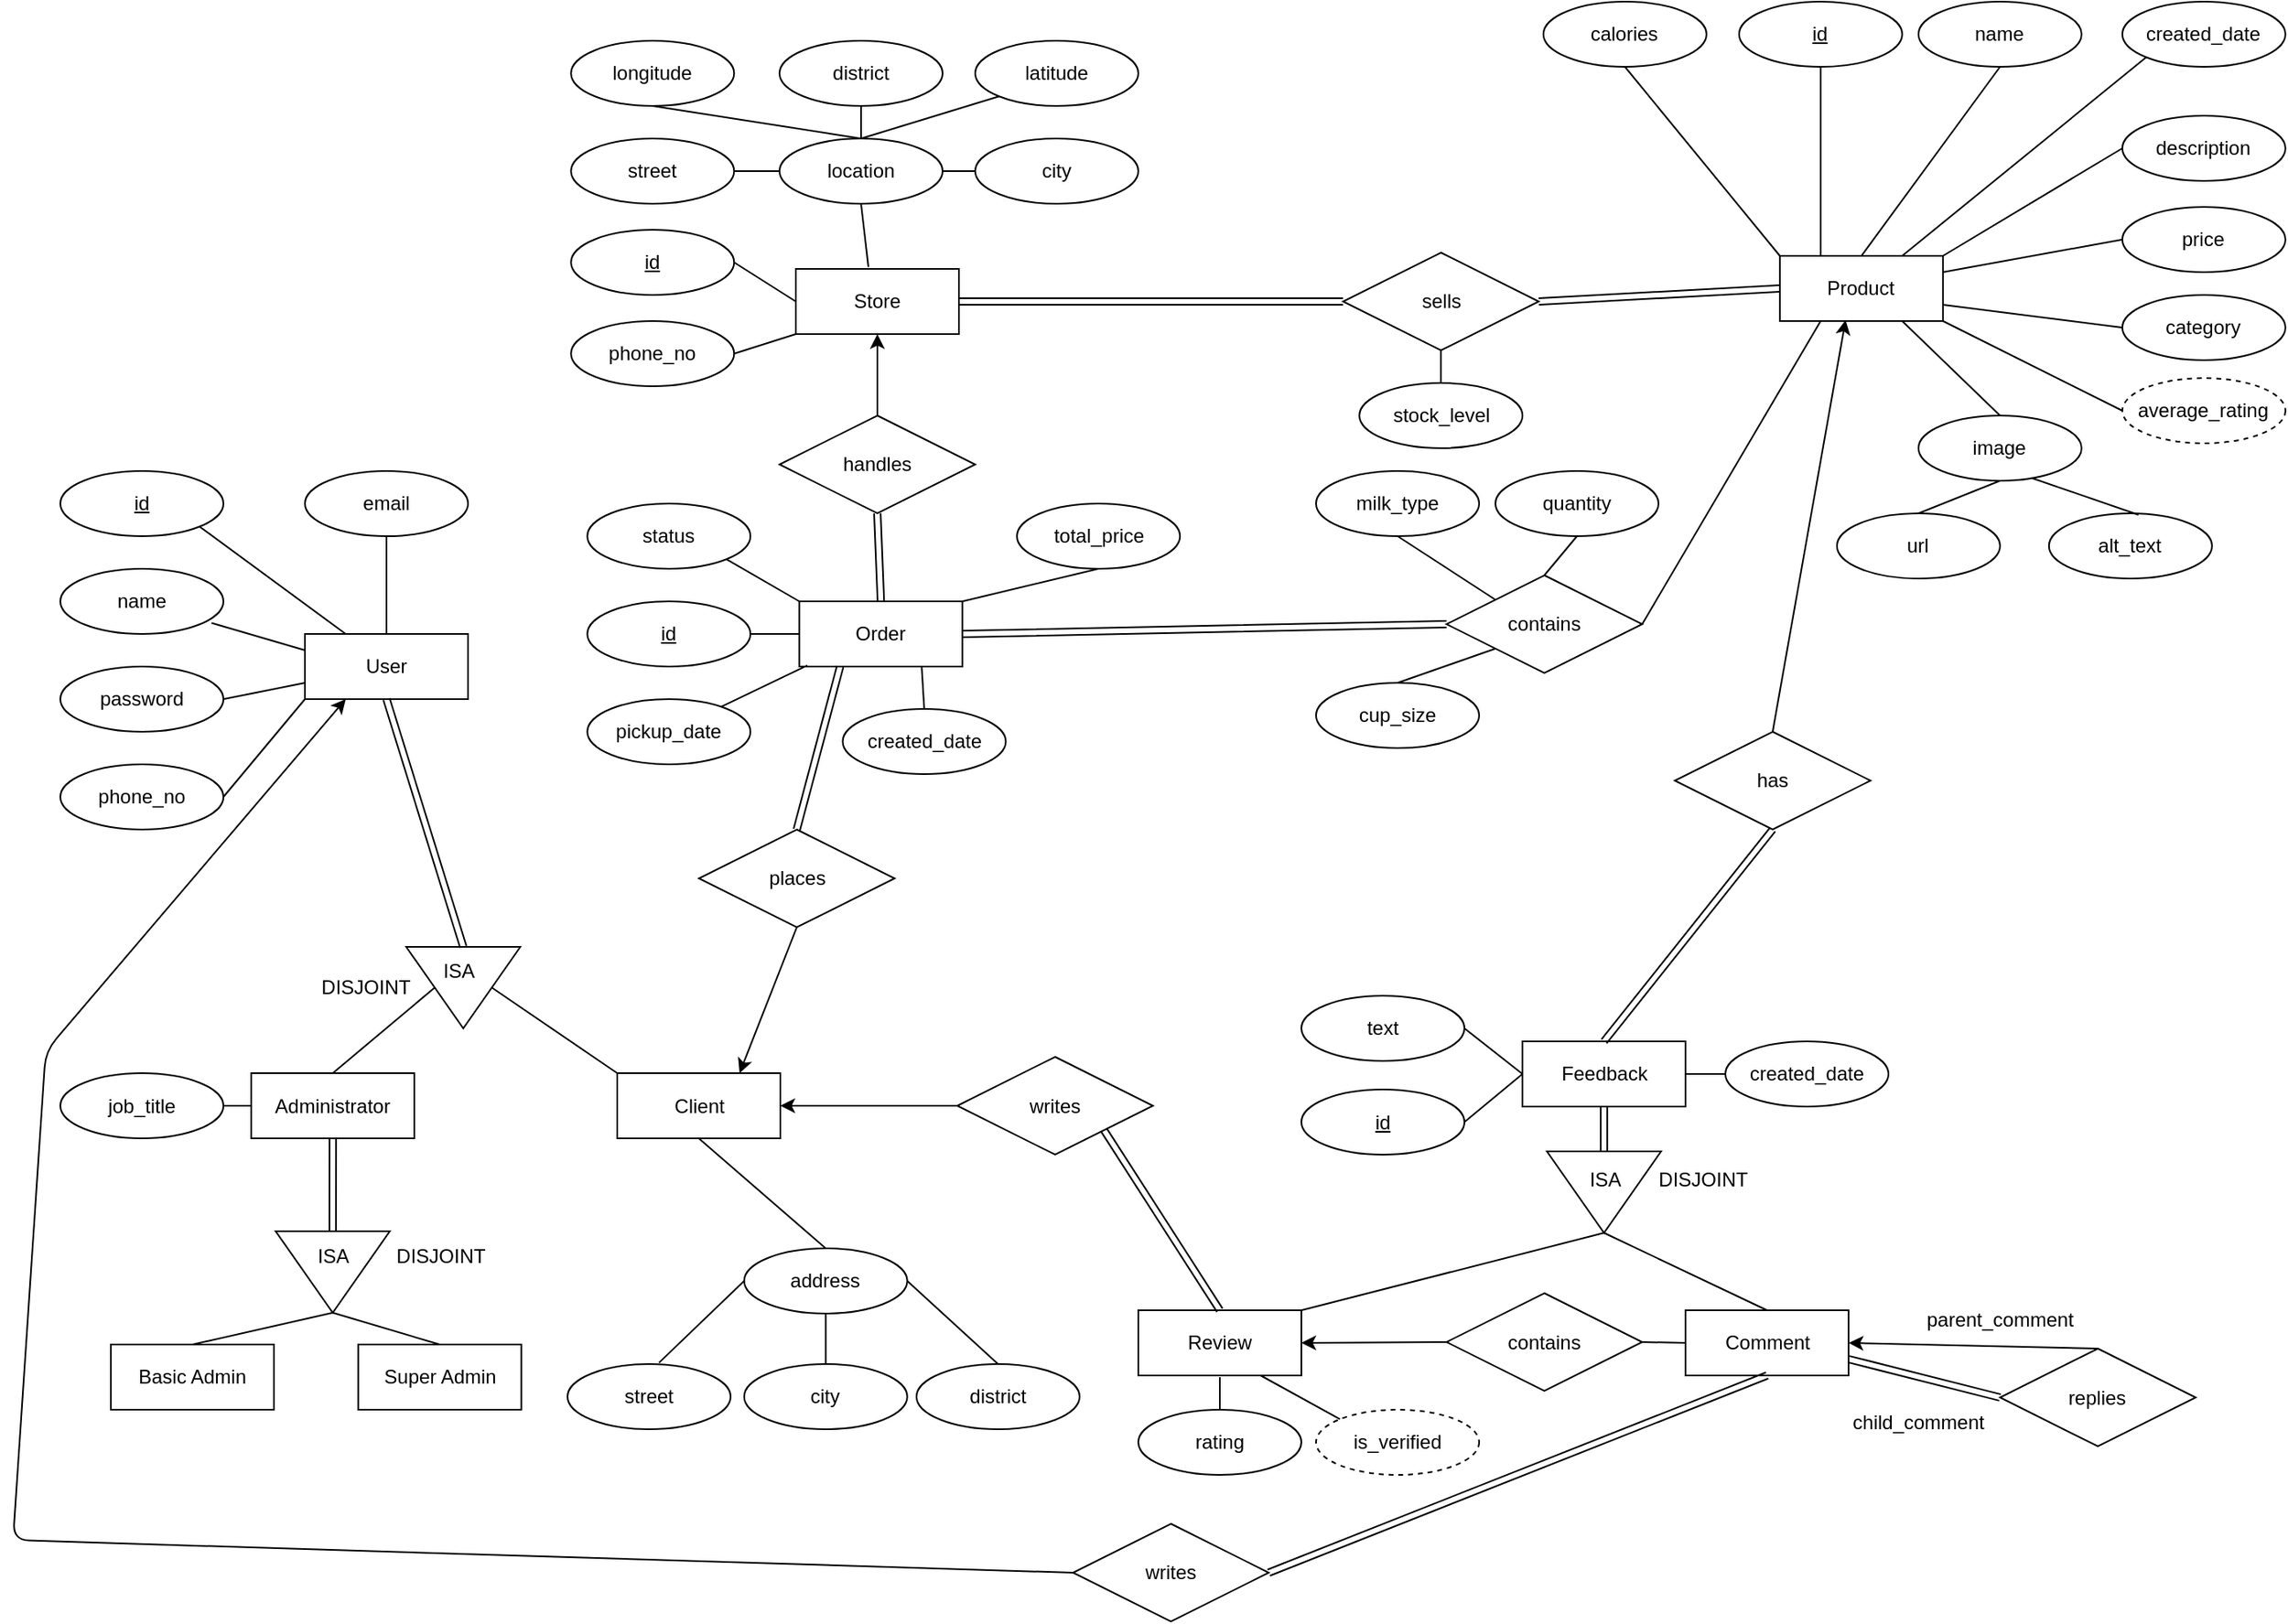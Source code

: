 <mxfile>
    <diagram id="bdZtCb_g8zsR-6ztstf5" name="v1">
        <mxGraphModel dx="1445" dy="1804" grid="1" gridSize="10" guides="1" tooltips="1" connect="1" arrows="1" fold="1" page="1" pageScale="1" pageWidth="1169" pageHeight="827" background="#ffffff" math="0" shadow="0">
            <root>
                <mxCell id="0"/>
                <mxCell id="1" parent="0"/>
                <mxCell id="iiX9BLO_CAPNdMvSm98--1" value="Product" style="whiteSpace=wrap;html=1;align=center;" parent="1" vertex="1">
                    <mxGeometry x="1113.42" y="-68" width="100" height="40" as="geometry"/>
                </mxCell>
                <mxCell id="iiX9BLO_CAPNdMvSm98--2" value="&lt;u&gt;id&lt;/u&gt;" style="ellipse;whiteSpace=wrap;html=1;align=center;" parent="1" vertex="1">
                    <mxGeometry x="1088.42" y="-224" width="100" height="40" as="geometry"/>
                </mxCell>
                <mxCell id="iiX9BLO_CAPNdMvSm98--3" value="name" style="ellipse;whiteSpace=wrap;html=1;align=center;" parent="1" vertex="1">
                    <mxGeometry x="1198.42" y="-224" width="100" height="40" as="geometry"/>
                </mxCell>
                <mxCell id="iiX9BLO_CAPNdMvSm98--4" value="description" style="ellipse;whiteSpace=wrap;html=1;align=center;" parent="1" vertex="1">
                    <mxGeometry x="1323.42" y="-154" width="100" height="40" as="geometry"/>
                </mxCell>
                <mxCell id="iiX9BLO_CAPNdMvSm98--5" value="price" style="ellipse;whiteSpace=wrap;html=1;align=center;" parent="1" vertex="1">
                    <mxGeometry x="1323.42" y="-98" width="100" height="40" as="geometry"/>
                </mxCell>
                <mxCell id="iiX9BLO_CAPNdMvSm98--6" value="average_rating" style="ellipse;whiteSpace=wrap;html=1;align=center;dashed=1;" parent="1" vertex="1">
                    <mxGeometry x="1323.42" y="7" width="100" height="40" as="geometry"/>
                </mxCell>
                <mxCell id="iiX9BLO_CAPNdMvSm98--7" value="User" style="whiteSpace=wrap;html=1;align=center;" parent="1" vertex="1">
                    <mxGeometry x="209" y="164" width="100" height="40" as="geometry"/>
                </mxCell>
                <mxCell id="iiX9BLO_CAPNdMvSm98--14" value="&lt;u&gt;id&lt;/u&gt;" style="ellipse;whiteSpace=wrap;html=1;align=center;" parent="1" vertex="1">
                    <mxGeometry x="820.0" y="443.5" width="100" height="40" as="geometry"/>
                </mxCell>
                <mxCell id="iiX9BLO_CAPNdMvSm98--15" value="&lt;u&gt;id&lt;/u&gt;" style="ellipse;whiteSpace=wrap;html=1;align=center;" parent="1" vertex="1">
                    <mxGeometry x="59.0" y="64" width="100" height="40" as="geometry"/>
                </mxCell>
                <mxCell id="iiX9BLO_CAPNdMvSm98--16" value="created_date" style="ellipse;whiteSpace=wrap;html=1;align=center;" parent="1" vertex="1">
                    <mxGeometry x="1080" y="414" width="100" height="40" as="geometry"/>
                </mxCell>
                <mxCell id="iiX9BLO_CAPNdMvSm98--17" value="rating" style="ellipse;whiteSpace=wrap;html=1;align=center;" parent="1" vertex="1">
                    <mxGeometry x="720" y="640" width="100" height="40" as="geometry"/>
                </mxCell>
                <mxCell id="iiX9BLO_CAPNdMvSm98--19" value="password" style="ellipse;whiteSpace=wrap;html=1;align=center;" parent="1" vertex="1">
                    <mxGeometry x="59" y="184" width="100" height="40" as="geometry"/>
                </mxCell>
                <mxCell id="iiX9BLO_CAPNdMvSm98--20" value="name" style="ellipse;whiteSpace=wrap;html=1;align=center;" parent="1" vertex="1">
                    <mxGeometry x="59" y="124" width="100" height="40" as="geometry"/>
                </mxCell>
                <mxCell id="iiX9BLO_CAPNdMvSm98--21" value="email" style="ellipse;whiteSpace=wrap;html=1;align=center;" parent="1" vertex="1">
                    <mxGeometry x="209" y="64" width="100" height="40" as="geometry"/>
                </mxCell>
                <mxCell id="iiX9BLO_CAPNdMvSm98--22" value="" style="endArrow=none;html=1;rounded=0;exitX=0;exitY=0.5;exitDx=0;exitDy=0;entryX=1;entryY=0.25;entryDx=0;entryDy=0;" parent="1" source="iiX9BLO_CAPNdMvSm98--5" target="iiX9BLO_CAPNdMvSm98--1" edge="1">
                    <mxGeometry relative="1" as="geometry">
                        <mxPoint x="905.92" y="43.5" as="sourcePoint"/>
                        <mxPoint x="733.42" y="-18" as="targetPoint"/>
                    </mxGeometry>
                </mxCell>
                <mxCell id="iiX9BLO_CAPNdMvSm98--23" value="" style="endArrow=none;html=1;rounded=0;exitX=1;exitY=0;exitDx=0;exitDy=0;entryX=0;entryY=0.5;entryDx=0;entryDy=0;" parent="1" source="iiX9BLO_CAPNdMvSm98--1" target="iiX9BLO_CAPNdMvSm98--4" edge="1">
                    <mxGeometry relative="1" as="geometry">
                        <mxPoint x="905.92" y="43.5" as="sourcePoint"/>
                        <mxPoint x="733.42" y="-18" as="targetPoint"/>
                    </mxGeometry>
                </mxCell>
                <mxCell id="iiX9BLO_CAPNdMvSm98--24" value="" style="endArrow=none;html=1;rounded=0;exitX=0.5;exitY=1;exitDx=0;exitDy=0;entryX=0.5;entryY=0;entryDx=0;entryDy=0;" parent="1" source="iiX9BLO_CAPNdMvSm98--3" target="iiX9BLO_CAPNdMvSm98--1" edge="1">
                    <mxGeometry relative="1" as="geometry">
                        <mxPoint x="905.92" y="43.5" as="sourcePoint"/>
                        <mxPoint x="733.42" y="-18" as="targetPoint"/>
                    </mxGeometry>
                </mxCell>
                <mxCell id="iiX9BLO_CAPNdMvSm98--25" value="" style="endArrow=none;html=1;rounded=0;entryX=0.5;entryY=1;entryDx=0;entryDy=0;exitX=0.25;exitY=0;exitDx=0;exitDy=0;" parent="1" source="iiX9BLO_CAPNdMvSm98--1" target="iiX9BLO_CAPNdMvSm98--2" edge="1">
                    <mxGeometry relative="1" as="geometry">
                        <mxPoint x="1103.42" y="-48" as="sourcePoint"/>
                        <mxPoint x="733.42" y="-18" as="targetPoint"/>
                    </mxGeometry>
                </mxCell>
                <mxCell id="iiX9BLO_CAPNdMvSm98--27" value="" style="endArrow=none;html=1;rounded=0;exitX=1;exitY=0.5;exitDx=0;exitDy=0;entryX=0;entryY=0.5;entryDx=0;entryDy=0;" parent="1" source="iiX9BLO_CAPNdMvSm98--136" target="iiX9BLO_CAPNdMvSm98--16" edge="1">
                    <mxGeometry relative="1" as="geometry">
                        <mxPoint x="822.83" y="576.5" as="sourcePoint"/>
                        <mxPoint x="650.33" y="515" as="targetPoint"/>
                    </mxGeometry>
                </mxCell>
                <mxCell id="iiX9BLO_CAPNdMvSm98--28" value="" style="endArrow=none;html=1;rounded=0;exitX=1;exitY=0.5;exitDx=0;exitDy=0;entryX=0;entryY=0.5;entryDx=0;entryDy=0;" parent="1" source="iiX9BLO_CAPNdMvSm98--14" target="iiX9BLO_CAPNdMvSm98--136" edge="1">
                    <mxGeometry relative="1" as="geometry">
                        <mxPoint x="822.83" y="576.5" as="sourcePoint"/>
                        <mxPoint x="650.33" y="515" as="targetPoint"/>
                    </mxGeometry>
                </mxCell>
                <mxCell id="iiX9BLO_CAPNdMvSm98--29" value="" style="endArrow=none;html=1;rounded=0;exitX=0;exitY=0.75;exitDx=0;exitDy=0;entryX=1;entryY=0.5;entryDx=0;entryDy=0;" parent="1" source="iiX9BLO_CAPNdMvSm98--7" target="iiX9BLO_CAPNdMvSm98--19" edge="1">
                    <mxGeometry relative="1" as="geometry">
                        <mxPoint x="511.5" y="285.5" as="sourcePoint"/>
                        <mxPoint x="339" y="224" as="targetPoint"/>
                    </mxGeometry>
                </mxCell>
                <mxCell id="iiX9BLO_CAPNdMvSm98--30" value="" style="endArrow=none;html=1;rounded=0;exitX=0.5;exitY=1;exitDx=0;exitDy=0;" parent="1" source="iiX9BLO_CAPNdMvSm98--21" edge="1">
                    <mxGeometry relative="1" as="geometry">
                        <mxPoint x="511.5" y="285.5" as="sourcePoint"/>
                        <mxPoint x="259" y="164.0" as="targetPoint"/>
                    </mxGeometry>
                </mxCell>
                <mxCell id="iiX9BLO_CAPNdMvSm98--31" value="" style="endArrow=none;html=1;rounded=0;exitX=0.25;exitY=0;exitDx=0;exitDy=0;entryX=1;entryY=1;entryDx=0;entryDy=0;" parent="1" source="iiX9BLO_CAPNdMvSm98--7" target="iiX9BLO_CAPNdMvSm98--15" edge="1">
                    <mxGeometry relative="1" as="geometry">
                        <mxPoint x="511.5" y="285.5" as="sourcePoint"/>
                        <mxPoint x="339" y="224" as="targetPoint"/>
                    </mxGeometry>
                </mxCell>
                <mxCell id="iiX9BLO_CAPNdMvSm98--32" value="" style="endArrow=none;html=1;rounded=0;exitX=0;exitY=0.25;exitDx=0;exitDy=0;entryX=0.927;entryY=0.832;entryDx=0;entryDy=0;entryPerimeter=0;" parent="1" source="iiX9BLO_CAPNdMvSm98--7" target="iiX9BLO_CAPNdMvSm98--20" edge="1">
                    <mxGeometry relative="1" as="geometry">
                        <mxPoint x="511.5" y="285.5" as="sourcePoint"/>
                        <mxPoint x="339" y="224" as="targetPoint"/>
                    </mxGeometry>
                </mxCell>
                <mxCell id="iiX9BLO_CAPNdMvSm98--33" value="" style="endArrow=none;html=1;rounded=0;exitX=0;exitY=0.5;exitDx=0;exitDy=0;entryX=1;entryY=1;entryDx=0;entryDy=0;" parent="1" source="iiX9BLO_CAPNdMvSm98--6" target="iiX9BLO_CAPNdMvSm98--1" edge="1">
                    <mxGeometry relative="1" as="geometry">
                        <mxPoint x="965.92" y="-16.5" as="sourcePoint"/>
                        <mxPoint x="793.42" y="-78" as="targetPoint"/>
                    </mxGeometry>
                </mxCell>
                <mxCell id="iiX9BLO_CAPNdMvSm98--34" style="edgeStyle=none;html=1;exitX=0.5;exitY=1;exitDx=0;exitDy=0;entryX=0.75;entryY=0;entryDx=0;entryDy=0;" parent="1" source="iiX9BLO_CAPNdMvSm98--35" target="iiX9BLO_CAPNdMvSm98--46" edge="1">
                    <mxGeometry relative="1" as="geometry">
                        <mxPoint x="569.58" y="346.0" as="sourcePoint"/>
                    </mxGeometry>
                </mxCell>
                <mxCell id="iiX9BLO_CAPNdMvSm98--35" value="places" style="shape=rhombus;perimeter=rhombusPerimeter;whiteSpace=wrap;html=1;align=center;" parent="1" vertex="1">
                    <mxGeometry x="450.58" y="284" width="120" height="60" as="geometry"/>
                </mxCell>
                <mxCell id="iiX9BLO_CAPNdMvSm98--36" value="" style="endArrow=none;html=1;rounded=0;exitX=0.5;exitY=1;exitDx=0;exitDy=0;entryX=0.5;entryY=0;entryDx=0;entryDy=0;startArrow=none;" parent="1" source="iiX9BLO_CAPNdMvSm98--69" target="iiX9BLO_CAPNdMvSm98--53" edge="1">
                    <mxGeometry relative="1" as="geometry">
                        <mxPoint x="973.42" y="110" as="sourcePoint"/>
                        <mxPoint x="953.42" y="134" as="targetPoint"/>
                    </mxGeometry>
                </mxCell>
                <mxCell id="iiX9BLO_CAPNdMvSm98--37" value="created_date" style="ellipse;whiteSpace=wrap;html=1;align=center;" parent="1" vertex="1">
                    <mxGeometry x="538.75" y="210" width="100" height="40" as="geometry"/>
                </mxCell>
                <mxCell id="iiX9BLO_CAPNdMvSm98--38" value="category" style="ellipse;whiteSpace=wrap;html=1;align=center;" parent="1" vertex="1">
                    <mxGeometry x="1323.42" y="-44" width="100" height="40" as="geometry"/>
                </mxCell>
                <mxCell id="iiX9BLO_CAPNdMvSm98--39" value="" style="endArrow=none;html=1;rounded=0;exitX=0;exitY=0.5;exitDx=0;exitDy=0;entryX=1;entryY=0.75;entryDx=0;entryDy=0;" parent="1" source="iiX9BLO_CAPNdMvSm98--38" target="iiX9BLO_CAPNdMvSm98--1" edge="1">
                    <mxGeometry relative="1" as="geometry">
                        <mxPoint x="1275.92" y="-96.5" as="sourcePoint"/>
                        <mxPoint x="1103.42" y="-158" as="targetPoint"/>
                    </mxGeometry>
                </mxCell>
                <mxCell id="iiX9BLO_CAPNdMvSm98--40" value="address" style="ellipse;whiteSpace=wrap;html=1;align=center;" parent="1" vertex="1">
                    <mxGeometry x="478.33" y="541" width="100" height="40" as="geometry"/>
                </mxCell>
                <mxCell id="iiX9BLO_CAPNdMvSm98--41" value="" style="endArrow=none;html=1;rounded=0;exitX=0.5;exitY=1;exitDx=0;exitDy=0;entryX=0.5;entryY=0;entryDx=0;entryDy=0;" parent="1" source="iiX9BLO_CAPNdMvSm98--46" target="iiX9BLO_CAPNdMvSm98--40" edge="1">
                    <mxGeometry relative="1" as="geometry">
                        <mxPoint x="365.83" y="558.5" as="sourcePoint"/>
                        <mxPoint x="426.78" y="426" as="targetPoint"/>
                    </mxGeometry>
                </mxCell>
                <mxCell id="iiX9BLO_CAPNdMvSm98--42" value="image" style="ellipse;whiteSpace=wrap;html=1;align=center;" parent="1" vertex="1">
                    <mxGeometry x="1198.42" y="30" width="100" height="40" as="geometry"/>
                </mxCell>
                <mxCell id="iiX9BLO_CAPNdMvSm98--43" value="" style="endArrow=none;html=1;rounded=0;exitX=0.5;exitY=0;exitDx=0;exitDy=0;entryX=0.75;entryY=1;entryDx=0;entryDy=0;" parent="1" source="iiX9BLO_CAPNdMvSm98--42" target="iiX9BLO_CAPNdMvSm98--1" edge="1">
                    <mxGeometry relative="1" as="geometry">
                        <mxPoint x="1123.42" y="52" as="sourcePoint"/>
                        <mxPoint x="1173.42" y="-3" as="targetPoint"/>
                    </mxGeometry>
                </mxCell>
                <mxCell id="iiX9BLO_CAPNdMvSm98--44" value="" style="triangle;whiteSpace=wrap;html=1;rotation=90;" parent="1" vertex="1">
                    <mxGeometry x="281.08" y="346" width="50" height="70" as="geometry"/>
                </mxCell>
                <mxCell id="iiX9BLO_CAPNdMvSm98--45" value="ISA" style="text;html=1;align=center;verticalAlign=middle;resizable=0;points=[];autosize=1;strokeColor=none;fillColor=none;" parent="1" vertex="1">
                    <mxGeometry x="282.66" y="356" width="40" height="30" as="geometry"/>
                </mxCell>
                <mxCell id="iiX9BLO_CAPNdMvSm98--46" value="Client" style="whiteSpace=wrap;html=1;align=center;" parent="1" vertex="1">
                    <mxGeometry x="400.5" y="433.5" width="100" height="40" as="geometry"/>
                </mxCell>
                <mxCell id="iiX9BLO_CAPNdMvSm98--47" value="Administrator" style="whiteSpace=wrap;html=1;align=center;" parent="1" vertex="1">
                    <mxGeometry x="176.08" y="433.5" width="100" height="40" as="geometry"/>
                </mxCell>
                <mxCell id="iiX9BLO_CAPNdMvSm98--48" value="" style="shape=link;html=1;rounded=0;exitX=0.5;exitY=1;exitDx=0;exitDy=0;entryX=0;entryY=0.5;entryDx=0;entryDy=0;" parent="1" source="iiX9BLO_CAPNdMvSm98--7" target="iiX9BLO_CAPNdMvSm98--44" edge="1">
                    <mxGeometry relative="1" as="geometry">
                        <mxPoint x="339" y="544" as="sourcePoint"/>
                        <mxPoint x="239" y="484" as="targetPoint"/>
                    </mxGeometry>
                </mxCell>
                <mxCell id="iiX9BLO_CAPNdMvSm98--49" value="DISJOINT" style="text;html=1;align=center;verticalAlign=middle;resizable=0;points=[];autosize=1;strokeColor=none;fillColor=none;" parent="1" vertex="1">
                    <mxGeometry x="206.03" y="366" width="80" height="30" as="geometry"/>
                </mxCell>
                <mxCell id="iiX9BLO_CAPNdMvSm98--50" value="" style="endArrow=none;html=1;rounded=0;exitX=0.5;exitY=0;exitDx=0;exitDy=0;entryX=0.5;entryY=1;entryDx=0;entryDy=0;" parent="1" source="iiX9BLO_CAPNdMvSm98--47" target="iiX9BLO_CAPNdMvSm98--44" edge="1">
                    <mxGeometry relative="1" as="geometry">
                        <mxPoint x="568.58" y="462.5" as="sourcePoint"/>
                        <mxPoint x="396.08" y="401" as="targetPoint"/>
                    </mxGeometry>
                </mxCell>
                <mxCell id="iiX9BLO_CAPNdMvSm98--51" value="" style="endArrow=none;html=1;rounded=0;entryX=0;entryY=0;entryDx=0;entryDy=0;exitX=0.5;exitY=0;exitDx=0;exitDy=0;" parent="1" source="iiX9BLO_CAPNdMvSm98--44" target="iiX9BLO_CAPNdMvSm98--46" edge="1">
                    <mxGeometry relative="1" as="geometry">
                        <mxPoint x="346.08" y="381" as="sourcePoint"/>
                        <mxPoint x="396.08" y="401" as="targetPoint"/>
                    </mxGeometry>
                </mxCell>
                <mxCell id="iiX9BLO_CAPNdMvSm98--52" value="Order" style="whiteSpace=wrap;html=1;align=center;" parent="1" vertex="1">
                    <mxGeometry x="512.16" y="144" width="100" height="40" as="geometry"/>
                </mxCell>
                <mxCell id="iiX9BLO_CAPNdMvSm98--53" value="contains" style="shape=rhombus;perimeter=rhombusPerimeter;whiteSpace=wrap;html=1;align=center;" parent="1" vertex="1">
                    <mxGeometry x="909.0" y="128" width="120" height="60" as="geometry"/>
                </mxCell>
                <mxCell id="iiX9BLO_CAPNdMvSm98--54" value="" style="shape=link;html=1;rounded=0;entryX=0;entryY=0.5;entryDx=0;entryDy=0;exitX=1;exitY=0.5;exitDx=0;exitDy=0;" parent="1" source="iiX9BLO_CAPNdMvSm98--52" target="iiX9BLO_CAPNdMvSm98--53" edge="1">
                    <mxGeometry relative="1" as="geometry">
                        <mxPoint x="610" y="164" as="sourcePoint"/>
                        <mxPoint x="642.16" y="364.0" as="targetPoint"/>
                    </mxGeometry>
                </mxCell>
                <mxCell id="iiX9BLO_CAPNdMvSm98--55" value="status" style="ellipse;whiteSpace=wrap;html=1;align=center;" parent="1" vertex="1">
                    <mxGeometry x="382.16" y="84" width="100" height="40" as="geometry"/>
                </mxCell>
                <mxCell id="iiX9BLO_CAPNdMvSm98--56" value="job_title" style="ellipse;whiteSpace=wrap;html=1;align=center;" parent="1" vertex="1">
                    <mxGeometry x="59.0" y="433.5" width="100" height="40" as="geometry"/>
                </mxCell>
                <mxCell id="iiX9BLO_CAPNdMvSm98--57" value="&lt;u&gt;id&lt;/u&gt;" style="ellipse;whiteSpace=wrap;html=1;align=center;" parent="1" vertex="1">
                    <mxGeometry x="382.16" y="144" width="100" height="40" as="geometry"/>
                </mxCell>
                <mxCell id="iiX9BLO_CAPNdMvSm98--58" value="" style="endArrow=none;html=1;rounded=0;exitX=1;exitY=0;exitDx=0;exitDy=0;entryX=0.5;entryY=1;entryDx=0;entryDy=0;" parent="1" source="iiX9BLO_CAPNdMvSm98--52" target="iiX9BLO_CAPNdMvSm98--79" edge="1">
                    <mxGeometry relative="1" as="geometry">
                        <mxPoint x="604.66" y="345.5" as="sourcePoint"/>
                        <mxPoint x="682.36" y="126.24" as="targetPoint"/>
                    </mxGeometry>
                </mxCell>
                <mxCell id="iiX9BLO_CAPNdMvSm98--59" value="" style="endArrow=none;html=1;rounded=0;exitX=0.75;exitY=1;exitDx=0;exitDy=0;entryX=0.5;entryY=0;entryDx=0;entryDy=0;" parent="1" source="iiX9BLO_CAPNdMvSm98--52" target="iiX9BLO_CAPNdMvSm98--37" edge="1">
                    <mxGeometry relative="1" as="geometry">
                        <mxPoint x="604.66" y="345.5" as="sourcePoint"/>
                        <mxPoint x="432.16" y="284" as="targetPoint"/>
                    </mxGeometry>
                </mxCell>
                <mxCell id="iiX9BLO_CAPNdMvSm98--60" value="" style="endArrow=none;html=1;rounded=0;exitX=0;exitY=0;exitDx=0;exitDy=0;entryX=1;entryY=1;entryDx=0;entryDy=0;" parent="1" source="iiX9BLO_CAPNdMvSm98--52" target="iiX9BLO_CAPNdMvSm98--55" edge="1">
                    <mxGeometry relative="1" as="geometry">
                        <mxPoint x="604.66" y="345.5" as="sourcePoint"/>
                        <mxPoint x="432.16" y="284" as="targetPoint"/>
                    </mxGeometry>
                </mxCell>
                <mxCell id="iiX9BLO_CAPNdMvSm98--61" value="" style="endArrow=none;html=1;rounded=0;exitX=0;exitY=0.5;exitDx=0;exitDy=0;entryX=1;entryY=0.5;entryDx=0;entryDy=0;" parent="1" source="iiX9BLO_CAPNdMvSm98--52" target="iiX9BLO_CAPNdMvSm98--57" edge="1">
                    <mxGeometry relative="1" as="geometry">
                        <mxPoint x="604.66" y="345.5" as="sourcePoint"/>
                        <mxPoint x="432.16" y="284" as="targetPoint"/>
                    </mxGeometry>
                </mxCell>
                <mxCell id="iiX9BLO_CAPNdMvSm98--62" value="" style="endArrow=none;html=1;rounded=0;exitX=0;exitY=0.5;exitDx=0;exitDy=0;entryX=1;entryY=0.5;entryDx=0;entryDy=0;" parent="1" source="iiX9BLO_CAPNdMvSm98--47" target="iiX9BLO_CAPNdMvSm98--56" edge="1">
                    <mxGeometry relative="1" as="geometry">
                        <mxPoint x="650.16" y="492.5" as="sourcePoint"/>
                        <mxPoint x="477.66" y="431" as="targetPoint"/>
                    </mxGeometry>
                </mxCell>
                <mxCell id="iiX9BLO_CAPNdMvSm98--63" value="" style="shape=link;html=1;rounded=0;exitX=0.25;exitY=1;exitDx=0;exitDy=0;entryX=0.5;entryY=0;entryDx=0;entryDy=0;" parent="1" source="iiX9BLO_CAPNdMvSm98--52" target="iiX9BLO_CAPNdMvSm98--35" edge="1">
                    <mxGeometry relative="1" as="geometry">
                        <mxPoint x="412.16" y="264" as="sourcePoint"/>
                        <mxPoint x="562.16" y="304.0" as="targetPoint"/>
                    </mxGeometry>
                </mxCell>
                <mxCell id="iiX9BLO_CAPNdMvSm98--64" style="edgeStyle=none;html=1;exitX=0.5;exitY=0;exitDx=0;exitDy=0;entryX=1;entryY=0.5;entryDx=0;entryDy=0;" parent="1" source="iiX9BLO_CAPNdMvSm98--65" target="iiX9BLO_CAPNdMvSm98--126" edge="1">
                    <mxGeometry relative="1" as="geometry">
                        <mxPoint x="1185" y="607.5" as="targetPoint"/>
                    </mxGeometry>
                </mxCell>
                <mxCell id="iiX9BLO_CAPNdMvSm98--65" value="replies" style="shape=rhombus;perimeter=rhombusPerimeter;whiteSpace=wrap;html=1;align=center;" parent="1" vertex="1">
                    <mxGeometry x="1248.42" y="602.5" width="120" height="60" as="geometry"/>
                </mxCell>
                <mxCell id="iiX9BLO_CAPNdMvSm98--67" value="parent_comment" style="text;html=1;align=center;verticalAlign=middle;resizable=0;points=[];autosize=1;strokeColor=none;fillColor=none;" parent="1" vertex="1">
                    <mxGeometry x="1193.42" y="570" width="110" height="30" as="geometry"/>
                </mxCell>
                <mxCell id="iiX9BLO_CAPNdMvSm98--68" value="child_comment" style="text;html=1;align=center;verticalAlign=middle;resizable=0;points=[];autosize=1;strokeColor=none;fillColor=none;" parent="1" vertex="1">
                    <mxGeometry x="1148.42" y="632.5" width="100" height="30" as="geometry"/>
                </mxCell>
                <mxCell id="iiX9BLO_CAPNdMvSm98--69" value="quantity" style="ellipse;whiteSpace=wrap;html=1;align=center;" parent="1" vertex="1">
                    <mxGeometry x="939" y="64" width="100" height="40" as="geometry"/>
                </mxCell>
                <mxCell id="iiX9BLO_CAPNdMvSm98--70" value="" style="endArrow=none;html=1;rounded=0;exitX=0.25;exitY=1;exitDx=0;exitDy=0;entryX=1;entryY=0.5;entryDx=0;entryDy=0;" parent="1" source="iiX9BLO_CAPNdMvSm98--1" target="iiX9BLO_CAPNdMvSm98--53" edge="1">
                    <mxGeometry relative="1" as="geometry">
                        <mxPoint x="667.5" y="401.5" as="sourcePoint"/>
                        <mxPoint x="1013.42" y="164" as="targetPoint"/>
                    </mxGeometry>
                </mxCell>
                <mxCell id="iiX9BLO_CAPNdMvSm98--71" value="text" style="ellipse;whiteSpace=wrap;html=1;align=center;" parent="1" vertex="1">
                    <mxGeometry x="820" y="386" width="100" height="40" as="geometry"/>
                </mxCell>
                <mxCell id="iiX9BLO_CAPNdMvSm98--72" value="" style="endArrow=none;html=1;rounded=0;exitX=0;exitY=0.5;exitDx=0;exitDy=0;entryX=1;entryY=0.5;entryDx=0;entryDy=0;" parent="1" source="iiX9BLO_CAPNdMvSm98--136" target="iiX9BLO_CAPNdMvSm98--71" edge="1">
                    <mxGeometry relative="1" as="geometry">
                        <mxPoint x="515.33" y="705" as="sourcePoint"/>
                        <mxPoint x="920" y="434" as="targetPoint"/>
                    </mxGeometry>
                </mxCell>
                <mxCell id="iiX9BLO_CAPNdMvSm98--73" value="calories" style="ellipse;whiteSpace=wrap;html=1;align=center;" parent="1" vertex="1">
                    <mxGeometry x="968.42" y="-224" width="100" height="40" as="geometry"/>
                </mxCell>
                <mxCell id="iiX9BLO_CAPNdMvSm98--74" value="" style="endArrow=none;html=1;rounded=0;exitX=0;exitY=0;exitDx=0;exitDy=0;entryX=0.5;entryY=1;entryDx=0;entryDy=0;" parent="1" source="iiX9BLO_CAPNdMvSm98--1" target="iiX9BLO_CAPNdMvSm98--73" edge="1">
                    <mxGeometry relative="1" as="geometry">
                        <mxPoint x="1185.34" y="-6.5" as="sourcePoint"/>
                        <mxPoint x="1012.84" y="-68" as="targetPoint"/>
                    </mxGeometry>
                </mxCell>
                <mxCell id="iiX9BLO_CAPNdMvSm98--75" value="cup_size" style="ellipse;whiteSpace=wrap;html=1;align=center;" parent="1" vertex="1">
                    <mxGeometry x="829.0" y="194" width="100" height="40" as="geometry"/>
                </mxCell>
                <mxCell id="iiX9BLO_CAPNdMvSm98--76" value="" style="endArrow=none;html=1;rounded=0;exitX=0.5;exitY=0;exitDx=0;exitDy=0;entryX=0;entryY=1;entryDx=0;entryDy=0;startArrow=none;" parent="1" source="iiX9BLO_CAPNdMvSm98--75" target="iiX9BLO_CAPNdMvSm98--53" edge="1">
                    <mxGeometry relative="1" as="geometry">
                        <mxPoint x="754.58" y="254.0" as="sourcePoint"/>
                        <mxPoint x="736.2" y="288.38" as="targetPoint"/>
                    </mxGeometry>
                </mxCell>
                <mxCell id="iiX9BLO_CAPNdMvSm98--77" value="location" style="ellipse;whiteSpace=wrap;html=1;align=center;" parent="1" vertex="1">
                    <mxGeometry x="500.0" y="-140" width="100" height="40" as="geometry"/>
                </mxCell>
                <mxCell id="iiX9BLO_CAPNdMvSm98--78" value="" style="endArrow=none;html=1;rounded=0;exitX=0.445;exitY=-0.029;exitDx=0;exitDy=0;entryX=0.5;entryY=1;entryDx=0;entryDy=0;exitPerimeter=0;" parent="1" source="iiX9BLO_CAPNdMvSm98--110" target="iiX9BLO_CAPNdMvSm98--77" edge="1">
                    <mxGeometry relative="1" as="geometry">
                        <mxPoint x="822.5" y="205.5" as="sourcePoint"/>
                        <mxPoint x="650" y="144" as="targetPoint"/>
                    </mxGeometry>
                </mxCell>
                <mxCell id="iiX9BLO_CAPNdMvSm98--79" value="total_price" style="ellipse;whiteSpace=wrap;html=1;align=center;" parent="1" vertex="1">
                    <mxGeometry x="645.58" y="84" width="100" height="40" as="geometry"/>
                </mxCell>
                <mxCell id="iiX9BLO_CAPNdMvSm98--80" value="milk_type" style="ellipse;whiteSpace=wrap;html=1;align=center;" parent="1" vertex="1">
                    <mxGeometry x="829.0" y="64" width="100" height="40" as="geometry"/>
                </mxCell>
                <mxCell id="iiX9BLO_CAPNdMvSm98--81" value="" style="endArrow=none;html=1;rounded=0;exitX=0.5;exitY=1;exitDx=0;exitDy=0;startArrow=none;entryX=0;entryY=0;entryDx=0;entryDy=0;" parent="1" source="iiX9BLO_CAPNdMvSm98--80" target="iiX9BLO_CAPNdMvSm98--53" edge="1">
                    <mxGeometry relative="1" as="geometry">
                        <mxPoint x="1089" y="114" as="sourcePoint"/>
                        <mxPoint x="939.0" y="140" as="targetPoint"/>
                    </mxGeometry>
                </mxCell>
                <mxCell id="iiX9BLO_CAPNdMvSm98--82" value="url" style="ellipse;whiteSpace=wrap;html=1;align=center;" parent="1" vertex="1">
                    <mxGeometry x="1148.42" y="90" width="100" height="40" as="geometry"/>
                </mxCell>
                <mxCell id="iiX9BLO_CAPNdMvSm98--83" value="alt_text" style="ellipse;whiteSpace=wrap;html=1;align=center;" parent="1" vertex="1">
                    <mxGeometry x="1278.42" y="90" width="100" height="40" as="geometry"/>
                </mxCell>
                <mxCell id="iiX9BLO_CAPNdMvSm98--84" value="" style="endArrow=none;html=1;rounded=0;exitX=0.692;exitY=0.957;exitDx=0;exitDy=0;entryX=0.549;entryY=0.021;entryDx=0;entryDy=0;entryPerimeter=0;exitPerimeter=0;" parent="1" source="iiX9BLO_CAPNdMvSm98--42" target="iiX9BLO_CAPNdMvSm98--83" edge="1">
                    <mxGeometry relative="1" as="geometry">
                        <mxPoint x="1160.92" y="61.5" as="sourcePoint"/>
                        <mxPoint x="988.42" as="targetPoint"/>
                    </mxGeometry>
                </mxCell>
                <mxCell id="iiX9BLO_CAPNdMvSm98--85" value="" style="endArrow=none;html=1;rounded=0;exitX=0.5;exitY=1;exitDx=0;exitDy=0;entryX=0.5;entryY=0;entryDx=0;entryDy=0;" parent="1" source="iiX9BLO_CAPNdMvSm98--42" target="iiX9BLO_CAPNdMvSm98--82" edge="1">
                    <mxGeometry relative="1" as="geometry">
                        <mxPoint x="1160.92" y="61.5" as="sourcePoint"/>
                        <mxPoint x="988.42" as="targetPoint"/>
                    </mxGeometry>
                </mxCell>
                <mxCell id="iiX9BLO_CAPNdMvSm98--86" value="street" style="ellipse;whiteSpace=wrap;html=1;align=center;" parent="1" vertex="1">
                    <mxGeometry x="370.0" y="612" width="100" height="40" as="geometry"/>
                </mxCell>
                <mxCell id="iiX9BLO_CAPNdMvSm98--87" value="city" style="ellipse;whiteSpace=wrap;html=1;align=center;" parent="1" vertex="1">
                    <mxGeometry x="478.33" y="612" width="100" height="40" as="geometry"/>
                </mxCell>
                <mxCell id="iiX9BLO_CAPNdMvSm98--88" value="district" style="ellipse;whiteSpace=wrap;html=1;align=center;" parent="1" vertex="1">
                    <mxGeometry x="584" y="612" width="100" height="40" as="geometry"/>
                </mxCell>
                <mxCell id="iiX9BLO_CAPNdMvSm98--89" value="" style="endArrow=none;html=1;rounded=0;exitX=0;exitY=0.5;exitDx=0;exitDy=0;entryX=0.561;entryY=-0.02;entryDx=0;entryDy=0;entryPerimeter=0;" parent="1" source="iiX9BLO_CAPNdMvSm98--40" target="iiX9BLO_CAPNdMvSm98--86" edge="1">
                    <mxGeometry relative="1" as="geometry">
                        <mxPoint x="780.25" y="538.5" as="sourcePoint"/>
                        <mxPoint x="607.75" y="477" as="targetPoint"/>
                    </mxGeometry>
                </mxCell>
                <mxCell id="iiX9BLO_CAPNdMvSm98--90" value="" style="endArrow=none;html=1;rounded=0;exitX=0.5;exitY=1;exitDx=0;exitDy=0;entryX=0.5;entryY=0;entryDx=0;entryDy=0;" parent="1" source="iiX9BLO_CAPNdMvSm98--40" target="iiX9BLO_CAPNdMvSm98--87" edge="1">
                    <mxGeometry relative="1" as="geometry">
                        <mxPoint x="780.25" y="538.5" as="sourcePoint"/>
                        <mxPoint x="607.75" y="477" as="targetPoint"/>
                    </mxGeometry>
                </mxCell>
                <mxCell id="iiX9BLO_CAPNdMvSm98--91" value="" style="endArrow=none;html=1;rounded=0;exitX=0.5;exitY=0;exitDx=0;exitDy=0;entryX=1;entryY=0.5;entryDx=0;entryDy=0;" parent="1" source="iiX9BLO_CAPNdMvSm98--88" target="iiX9BLO_CAPNdMvSm98--40" edge="1">
                    <mxGeometry relative="1" as="geometry">
                        <mxPoint x="780.25" y="538.5" as="sourcePoint"/>
                        <mxPoint x="607.75" y="477" as="targetPoint"/>
                    </mxGeometry>
                </mxCell>
                <mxCell id="iiX9BLO_CAPNdMvSm98--92" value="phone_no" style="ellipse;whiteSpace=wrap;html=1;align=center;" parent="1" vertex="1">
                    <mxGeometry x="59" y="244" width="100" height="40" as="geometry"/>
                </mxCell>
                <mxCell id="iiX9BLO_CAPNdMvSm98--93" value="" style="endArrow=none;html=1;rounded=0;exitX=0;exitY=1;exitDx=0;exitDy=0;entryX=1;entryY=0.5;entryDx=0;entryDy=0;" parent="1" source="iiX9BLO_CAPNdMvSm98--7" target="iiX9BLO_CAPNdMvSm98--92" edge="1">
                    <mxGeometry relative="1" as="geometry">
                        <mxPoint x="622.5" y="281.5" as="sourcePoint"/>
                        <mxPoint x="450" y="220" as="targetPoint"/>
                    </mxGeometry>
                </mxCell>
                <mxCell id="iiX9BLO_CAPNdMvSm98--94" value="pickup_date" style="ellipse;whiteSpace=wrap;html=1;align=center;" parent="1" vertex="1">
                    <mxGeometry x="382.16" y="204" width="100" height="40" as="geometry"/>
                </mxCell>
                <mxCell id="iiX9BLO_CAPNdMvSm98--95" value="" style="endArrow=none;html=1;rounded=0;entryX=0.049;entryY=0.982;entryDx=0;entryDy=0;entryPerimeter=0;" parent="1" source="iiX9BLO_CAPNdMvSm98--94" target="iiX9BLO_CAPNdMvSm98--52" edge="1">
                    <mxGeometry relative="1" as="geometry">
                        <mxPoint x="722.5" y="361.5" as="sourcePoint"/>
                        <mxPoint x="580" y="190" as="targetPoint"/>
                    </mxGeometry>
                </mxCell>
                <mxCell id="iiX9BLO_CAPNdMvSm98--96" value="street" style="ellipse;whiteSpace=wrap;html=1;align=center;" parent="1" vertex="1">
                    <mxGeometry x="372.16" y="-140" width="100" height="40" as="geometry"/>
                </mxCell>
                <mxCell id="iiX9BLO_CAPNdMvSm98--97" value="district" style="ellipse;whiteSpace=wrap;html=1;align=center;" parent="1" vertex="1">
                    <mxGeometry x="500.0" y="-200" width="100" height="40" as="geometry"/>
                </mxCell>
                <mxCell id="iiX9BLO_CAPNdMvSm98--98" value="city" style="ellipse;whiteSpace=wrap;html=1;align=center;" parent="1" vertex="1">
                    <mxGeometry x="620.0" y="-140" width="100" height="40" as="geometry"/>
                </mxCell>
                <mxCell id="iiX9BLO_CAPNdMvSm98--99" value="" style="endArrow=none;html=1;rounded=0;exitX=1;exitY=0.5;exitDx=0;exitDy=0;entryX=0;entryY=0.5;entryDx=0;entryDy=0;" parent="1" source="iiX9BLO_CAPNdMvSm98--96" target="iiX9BLO_CAPNdMvSm98--77" edge="1">
                    <mxGeometry relative="1" as="geometry">
                        <mxPoint x="589.66" y="-48.5" as="sourcePoint"/>
                        <mxPoint x="417.16" y="-110" as="targetPoint"/>
                    </mxGeometry>
                </mxCell>
                <mxCell id="iiX9BLO_CAPNdMvSm98--100" value="" style="endArrow=none;html=1;rounded=0;exitX=0.5;exitY=1;exitDx=0;exitDy=0;entryX=0.5;entryY=0;entryDx=0;entryDy=0;" parent="1" source="iiX9BLO_CAPNdMvSm98--97" target="iiX9BLO_CAPNdMvSm98--77" edge="1">
                    <mxGeometry relative="1" as="geometry">
                        <mxPoint x="589.66" y="-48.5" as="sourcePoint"/>
                        <mxPoint x="417.16" y="-110" as="targetPoint"/>
                    </mxGeometry>
                </mxCell>
                <mxCell id="iiX9BLO_CAPNdMvSm98--101" value="" style="endArrow=none;html=1;rounded=0;exitX=0;exitY=0.5;exitDx=0;exitDy=0;entryX=1;entryY=0.5;entryDx=0;entryDy=0;" parent="1" source="iiX9BLO_CAPNdMvSm98--98" target="iiX9BLO_CAPNdMvSm98--77" edge="1">
                    <mxGeometry relative="1" as="geometry">
                        <mxPoint x="589.66" y="31.5" as="sourcePoint"/>
                        <mxPoint x="417.16" y="-30" as="targetPoint"/>
                    </mxGeometry>
                </mxCell>
                <mxCell id="iiX9BLO_CAPNdMvSm98--102" value="" style="triangle;whiteSpace=wrap;html=1;rotation=90;" parent="1" vertex="1">
                    <mxGeometry x="201.03" y="520.5" width="50" height="70" as="geometry"/>
                </mxCell>
                <mxCell id="iiX9BLO_CAPNdMvSm98--103" value="ISA" style="text;html=1;align=center;verticalAlign=middle;resizable=0;points=[];autosize=1;strokeColor=none;fillColor=none;" parent="1" vertex="1">
                    <mxGeometry x="206.03" y="530.5" width="40" height="30" as="geometry"/>
                </mxCell>
                <mxCell id="iiX9BLO_CAPNdMvSm98--104" value="Basic Admin" style="whiteSpace=wrap;html=1;align=center;" parent="1" vertex="1">
                    <mxGeometry x="90.0" y="600" width="100" height="40" as="geometry"/>
                </mxCell>
                <mxCell id="iiX9BLO_CAPNdMvSm98--105" value="Super Admin" style="whiteSpace=wrap;html=1;align=center;" parent="1" vertex="1">
                    <mxGeometry x="241.7" y="600" width="100" height="40" as="geometry"/>
                </mxCell>
                <mxCell id="iiX9BLO_CAPNdMvSm98--106" value="DISJOINT" style="text;html=1;align=center;verticalAlign=middle;resizable=0;points=[];autosize=1;strokeColor=none;fillColor=none;" parent="1" vertex="1">
                    <mxGeometry x="251.7" y="530.5" width="80" height="30" as="geometry"/>
                </mxCell>
                <mxCell id="iiX9BLO_CAPNdMvSm98--107" value="" style="shape=link;html=1;rounded=0;exitX=0.5;exitY=1;exitDx=0;exitDy=0;entryX=0;entryY=0.5;entryDx=0;entryDy=0;" parent="1" source="iiX9BLO_CAPNdMvSm98--47" target="iiX9BLO_CAPNdMvSm98--102" edge="1">
                    <mxGeometry relative="1" as="geometry">
                        <mxPoint x="570.5" y="362" as="sourcePoint"/>
                        <mxPoint x="280.5" y="492" as="targetPoint"/>
                    </mxGeometry>
                </mxCell>
                <mxCell id="iiX9BLO_CAPNdMvSm98--108" value="" style="endArrow=none;html=1;rounded=0;exitX=0.5;exitY=0;exitDx=0;exitDy=0;entryX=1;entryY=0.5;entryDx=0;entryDy=0;" parent="1" source="iiX9BLO_CAPNdMvSm98--105" target="iiX9BLO_CAPNdMvSm98--102" edge="1">
                    <mxGeometry relative="1" as="geometry">
                        <mxPoint x="722.95" y="448" as="sourcePoint"/>
                        <mxPoint x="550.45" y="386.5" as="targetPoint"/>
                    </mxGeometry>
                </mxCell>
                <mxCell id="iiX9BLO_CAPNdMvSm98--109" value="" style="endArrow=none;html=1;rounded=0;entryX=0.5;entryY=0;entryDx=0;entryDy=0;exitX=1;exitY=0.5;exitDx=0;exitDy=0;" parent="1" source="iiX9BLO_CAPNdMvSm98--102" target="iiX9BLO_CAPNdMvSm98--104" edge="1">
                    <mxGeometry relative="1" as="geometry">
                        <mxPoint x="220.45" y="576.5" as="sourcePoint"/>
                        <mxPoint x="550.45" y="386.5" as="targetPoint"/>
                    </mxGeometry>
                </mxCell>
                <mxCell id="iiX9BLO_CAPNdMvSm98--110" value="Store" style="whiteSpace=wrap;html=1;align=center;" parent="1" vertex="1">
                    <mxGeometry x="510.0" y="-60" width="100" height="40" as="geometry"/>
                </mxCell>
                <mxCell id="iiX9BLO_CAPNdMvSm98--111" style="edgeStyle=none;html=1;exitX=0.5;exitY=0;exitDx=0;exitDy=0;entryX=0.5;entryY=1;entryDx=0;entryDy=0;" parent="1" source="iiX9BLO_CAPNdMvSm98--112" target="iiX9BLO_CAPNdMvSm98--110" edge="1">
                    <mxGeometry relative="1" as="geometry"/>
                </mxCell>
                <mxCell id="iiX9BLO_CAPNdMvSm98--112" value="handles" style="shape=rhombus;perimeter=rhombusPerimeter;whiteSpace=wrap;html=1;align=center;" parent="1" vertex="1">
                    <mxGeometry x="500.0" y="30" width="120" height="60" as="geometry"/>
                </mxCell>
                <mxCell id="iiX9BLO_CAPNdMvSm98--114" value="latitude" style="ellipse;whiteSpace=wrap;html=1;align=center;" parent="1" vertex="1">
                    <mxGeometry x="620.0" y="-200" width="100" height="40" as="geometry"/>
                </mxCell>
                <mxCell id="iiX9BLO_CAPNdMvSm98--115" value="longitude" style="ellipse;whiteSpace=wrap;html=1;align=center;" parent="1" vertex="1">
                    <mxGeometry x="372.16" y="-200" width="100" height="40" as="geometry"/>
                </mxCell>
                <mxCell id="iiX9BLO_CAPNdMvSm98--116" value="" style="endArrow=none;html=1;entryX=0.5;entryY=1;entryDx=0;entryDy=0;exitX=0.5;exitY=0;exitDx=0;exitDy=0;" parent="1" source="iiX9BLO_CAPNdMvSm98--77" target="iiX9BLO_CAPNdMvSm98--115" edge="1">
                    <mxGeometry width="50" height="50" relative="1" as="geometry">
                        <mxPoint x="422.16" y="-90" as="sourcePoint"/>
                        <mxPoint x="472.16" y="-140" as="targetPoint"/>
                    </mxGeometry>
                </mxCell>
                <mxCell id="iiX9BLO_CAPNdMvSm98--117" value="&lt;u&gt;id&lt;/u&gt;" style="ellipse;whiteSpace=wrap;html=1;align=center;" parent="1" vertex="1">
                    <mxGeometry x="372.16" y="-84" width="100" height="40" as="geometry"/>
                </mxCell>
                <mxCell id="iiX9BLO_CAPNdMvSm98--118" value="created_date" style="ellipse;whiteSpace=wrap;html=1;align=center;" parent="1" vertex="1">
                    <mxGeometry x="1323.42" y="-224" width="100" height="40" as="geometry"/>
                </mxCell>
                <mxCell id="iiX9BLO_CAPNdMvSm98--119" value="" style="endArrow=none;html=1;exitX=0.75;exitY=0;exitDx=0;exitDy=0;entryX=0;entryY=1;entryDx=0;entryDy=0;" parent="1" source="iiX9BLO_CAPNdMvSm98--1" target="iiX9BLO_CAPNdMvSm98--118" edge="1">
                    <mxGeometry width="50" height="50" relative="1" as="geometry">
                        <mxPoint x="1090" y="-22" as="sourcePoint"/>
                        <mxPoint x="1338.42" y="-174" as="targetPoint"/>
                    </mxGeometry>
                </mxCell>
                <mxCell id="iiX9BLO_CAPNdMvSm98--120" value="" style="endArrow=none;html=1;entryX=1;entryY=0.5;entryDx=0;entryDy=0;exitX=0;exitY=0.5;exitDx=0;exitDy=0;" parent="1" source="iiX9BLO_CAPNdMvSm98--110" target="iiX9BLO_CAPNdMvSm98--117" edge="1">
                    <mxGeometry width="50" height="50" relative="1" as="geometry">
                        <mxPoint x="540" y="-10" as="sourcePoint"/>
                        <mxPoint x="590" y="-60" as="targetPoint"/>
                    </mxGeometry>
                </mxCell>
                <mxCell id="iiX9BLO_CAPNdMvSm98--121" value="sells" style="shape=rhombus;perimeter=rhombusPerimeter;whiteSpace=wrap;html=1;align=center;" parent="1" vertex="1">
                    <mxGeometry x="845.58" y="-70" width="120" height="60" as="geometry"/>
                </mxCell>
                <mxCell id="iiX9BLO_CAPNdMvSm98--122" value="stock_level" style="ellipse;whiteSpace=wrap;html=1;align=center;" parent="1" vertex="1">
                    <mxGeometry x="855.58" y="10" width="100" height="40" as="geometry"/>
                </mxCell>
                <mxCell id="iiX9BLO_CAPNdMvSm98--123" value="" style="shape=link;html=1;rounded=0;exitX=1;exitY=0.5;exitDx=0;exitDy=0;entryX=0;entryY=0.5;entryDx=0;entryDy=0;" parent="1" source="iiX9BLO_CAPNdMvSm98--110" target="iiX9BLO_CAPNdMvSm98--121" edge="1">
                    <mxGeometry relative="1" as="geometry">
                        <mxPoint x="1030" y="40" as="sourcePoint"/>
                        <mxPoint x="1190" y="40" as="targetPoint"/>
                    </mxGeometry>
                </mxCell>
                <mxCell id="iiX9BLO_CAPNdMvSm98--124" value="" style="shape=link;html=1;rounded=0;exitX=0;exitY=0.5;exitDx=0;exitDy=0;entryX=1;entryY=0.5;entryDx=0;entryDy=0;" parent="1" source="iiX9BLO_CAPNdMvSm98--1" target="iiX9BLO_CAPNdMvSm98--121" edge="1">
                    <mxGeometry relative="1" as="geometry">
                        <mxPoint x="604.42" y="-24" as="sourcePoint"/>
                        <mxPoint x="950.0" y="-34" as="targetPoint"/>
                        <Array as="points"/>
                    </mxGeometry>
                </mxCell>
                <mxCell id="iiX9BLO_CAPNdMvSm98--125" value="" style="endArrow=none;html=1;rounded=0;exitX=0.5;exitY=1;exitDx=0;exitDy=0;entryX=0.5;entryY=0;entryDx=0;entryDy=0;" parent="1" source="iiX9BLO_CAPNdMvSm98--121" target="iiX9BLO_CAPNdMvSm98--122" edge="1">
                    <mxGeometry relative="1" as="geometry">
                        <mxPoint x="710" y="150" as="sourcePoint"/>
                        <mxPoint x="870" y="150" as="targetPoint"/>
                    </mxGeometry>
                </mxCell>
                <mxCell id="iiX9BLO_CAPNdMvSm98--126" value="Comment" style="whiteSpace=wrap;html=1;align=center;" parent="1" vertex="1">
                    <mxGeometry x="1055.58" y="579" width="100" height="40" as="geometry"/>
                </mxCell>
                <mxCell id="iiX9BLO_CAPNdMvSm98--129" value="" style="endArrow=none;html=1;rounded=0;exitX=0;exitY=1;exitDx=0;exitDy=0;entryX=0.5;entryY=0;entryDx=0;entryDy=0;" parent="1" source="iiX9BLO_CAPNdMvSm98--114" target="iiX9BLO_CAPNdMvSm98--77" edge="1">
                    <mxGeometry relative="1" as="geometry">
                        <mxPoint x="500" y="10" as="sourcePoint"/>
                        <mxPoint x="660" y="10" as="targetPoint"/>
                    </mxGeometry>
                </mxCell>
                <mxCell id="iiX9BLO_CAPNdMvSm98--134" value="phone_no" style="ellipse;whiteSpace=wrap;html=1;align=center;" parent="1" vertex="1">
                    <mxGeometry x="372.16" y="-28" width="100" height="40" as="geometry"/>
                </mxCell>
                <mxCell id="iiX9BLO_CAPNdMvSm98--135" value="" style="endArrow=none;html=1;entryX=1;entryY=0.5;entryDx=0;entryDy=0;exitX=0;exitY=1;exitDx=0;exitDy=0;" parent="1" source="iiX9BLO_CAPNdMvSm98--110" target="iiX9BLO_CAPNdMvSm98--134" edge="1">
                    <mxGeometry width="50" height="50" relative="1" as="geometry">
                        <mxPoint x="520.0" y="-30" as="sourcePoint"/>
                        <mxPoint x="482.16" y="-54" as="targetPoint"/>
                    </mxGeometry>
                </mxCell>
                <mxCell id="iiX9BLO_CAPNdMvSm98--136" value="Feedback" style="whiteSpace=wrap;html=1;align=center;" parent="1" vertex="1">
                    <mxGeometry x="955.58" y="414" width="100" height="40" as="geometry"/>
                </mxCell>
                <mxCell id="iiX9BLO_CAPNdMvSm98--145" style="edgeStyle=none;html=1;exitX=0;exitY=0.5;exitDx=0;exitDy=0;entryX=1;entryY=0.5;entryDx=0;entryDy=0;" parent="1" source="iiX9BLO_CAPNdMvSm98--144" target="iiX9BLO_CAPNdMvSm98--152" edge="1">
                    <mxGeometry relative="1" as="geometry"/>
                </mxCell>
                <mxCell id="iiX9BLO_CAPNdMvSm98--144" value="contains" style="shape=rhombus;perimeter=rhombusPerimeter;whiteSpace=wrap;html=1;align=center;" parent="1" vertex="1">
                    <mxGeometry x="909.0" y="568.5" width="120" height="60" as="geometry"/>
                </mxCell>
                <mxCell id="iiX9BLO_CAPNdMvSm98--146" value="" style="endArrow=none;html=1;exitX=0;exitY=0.5;exitDx=0;exitDy=0;entryX=1;entryY=0.5;entryDx=0;entryDy=0;" parent="1" source="iiX9BLO_CAPNdMvSm98--126" target="iiX9BLO_CAPNdMvSm98--144" edge="1">
                    <mxGeometry width="50" height="50" relative="1" as="geometry">
                        <mxPoint x="1000" y="580" as="sourcePoint"/>
                        <mxPoint x="950" y="470" as="targetPoint"/>
                    </mxGeometry>
                </mxCell>
                <mxCell id="iiX9BLO_CAPNdMvSm98--148" style="edgeStyle=none;html=1;exitX=0;exitY=0.5;exitDx=0;exitDy=0;entryX=1;entryY=0.5;entryDx=0;entryDy=0;" parent="1" source="iiX9BLO_CAPNdMvSm98--147" target="iiX9BLO_CAPNdMvSm98--46" edge="1">
                    <mxGeometry relative="1" as="geometry"/>
                </mxCell>
                <mxCell id="iiX9BLO_CAPNdMvSm98--147" value="writes" style="shape=rhombus;perimeter=rhombusPerimeter;whiteSpace=wrap;html=1;align=center;" parent="1" vertex="1">
                    <mxGeometry x="609" y="423.5" width="120" height="60" as="geometry"/>
                </mxCell>
                <mxCell id="iiX9BLO_CAPNdMvSm98--152" value="Review" style="whiteSpace=wrap;html=1;align=center;" parent="1" vertex="1">
                    <mxGeometry x="720.0" y="579" width="100" height="40" as="geometry"/>
                </mxCell>
                <mxCell id="iiX9BLO_CAPNdMvSm98--153" value="" style="triangle;whiteSpace=wrap;html=1;rotation=90;" parent="1" vertex="1">
                    <mxGeometry x="980.58" y="471.5" width="50" height="70" as="geometry"/>
                </mxCell>
                <mxCell id="iiX9BLO_CAPNdMvSm98--154" value="ISA" style="text;html=1;align=center;verticalAlign=middle;resizable=0;points=[];autosize=1;strokeColor=none;fillColor=none;" parent="1" vertex="1">
                    <mxGeometry x="985.58" y="484" width="40" height="30" as="geometry"/>
                </mxCell>
                <mxCell id="iiX9BLO_CAPNdMvSm98--155" value="" style="endArrow=none;html=1;exitX=1;exitY=0;exitDx=0;exitDy=0;entryX=1;entryY=0.5;entryDx=0;entryDy=0;" parent="1" source="iiX9BLO_CAPNdMvSm98--152" target="iiX9BLO_CAPNdMvSm98--153" edge="1">
                    <mxGeometry width="50" height="50" relative="1" as="geometry">
                        <mxPoint x="910" y="540" as="sourcePoint"/>
                        <mxPoint x="960" y="490" as="targetPoint"/>
                    </mxGeometry>
                </mxCell>
                <mxCell id="iiX9BLO_CAPNdMvSm98--156" value="" style="endArrow=none;html=1;entryX=0.5;entryY=0;entryDx=0;entryDy=0;exitX=1;exitY=0.5;exitDx=0;exitDy=0;" parent="1" source="iiX9BLO_CAPNdMvSm98--153" target="iiX9BLO_CAPNdMvSm98--126" edge="1">
                    <mxGeometry width="50" height="50" relative="1" as="geometry">
                        <mxPoint x="910" y="540" as="sourcePoint"/>
                        <mxPoint x="960" y="490" as="targetPoint"/>
                    </mxGeometry>
                </mxCell>
                <mxCell id="iiX9BLO_CAPNdMvSm98--157" value="" style="shape=link;html=1;rounded=0;exitX=0.5;exitY=1;exitDx=0;exitDy=0;entryX=0;entryY=0.5;entryDx=0;entryDy=0;" parent="1" source="iiX9BLO_CAPNdMvSm98--136" target="iiX9BLO_CAPNdMvSm98--153" edge="1">
                    <mxGeometry relative="1" as="geometry">
                        <mxPoint x="269" y="214" as="sourcePoint"/>
                        <mxPoint x="257.08" y="364" as="targetPoint"/>
                    </mxGeometry>
                </mxCell>
                <mxCell id="iiX9BLO_CAPNdMvSm98--158" value="" style="endArrow=none;html=1;exitX=0.5;exitY=0;exitDx=0;exitDy=0;" parent="1" source="iiX9BLO_CAPNdMvSm98--17" edge="1">
                    <mxGeometry width="50" height="50" relative="1" as="geometry">
                        <mxPoint x="720" y="520" as="sourcePoint"/>
                        <mxPoint x="770" y="620" as="targetPoint"/>
                    </mxGeometry>
                </mxCell>
                <mxCell id="iiX9BLO_CAPNdMvSm98--161" style="edgeStyle=none;html=1;exitX=0;exitY=0.5;exitDx=0;exitDy=0;entryX=0.25;entryY=1;entryDx=0;entryDy=0;" parent="1" source="iiX9BLO_CAPNdMvSm98--159" target="iiX9BLO_CAPNdMvSm98--7" edge="1">
                    <mxGeometry relative="1" as="geometry">
                        <Array as="points">
                            <mxPoint x="30" y="720"/>
                            <mxPoint x="50" y="420"/>
                        </Array>
                    </mxGeometry>
                </mxCell>
                <mxCell id="iiX9BLO_CAPNdMvSm98--159" value="writes" style="shape=rhombus;perimeter=rhombusPerimeter;whiteSpace=wrap;html=1;align=center;" parent="1" vertex="1">
                    <mxGeometry x="680" y="710" width="120" height="60" as="geometry"/>
                </mxCell>
                <mxCell id="iiX9BLO_CAPNdMvSm98--163" style="edgeStyle=none;html=1;exitX=0.5;exitY=0;exitDx=0;exitDy=0;entryX=0.403;entryY=0.984;entryDx=0;entryDy=0;entryPerimeter=0;" parent="1" source="iiX9BLO_CAPNdMvSm98--162" target="iiX9BLO_CAPNdMvSm98--1" edge="1">
                    <mxGeometry relative="1" as="geometry"/>
                </mxCell>
                <mxCell id="iiX9BLO_CAPNdMvSm98--162" value="has" style="shape=rhombus;perimeter=rhombusPerimeter;whiteSpace=wrap;html=1;align=center;" parent="1" vertex="1">
                    <mxGeometry x="1049" y="224" width="120" height="60" as="geometry"/>
                </mxCell>
                <mxCell id="iiX9BLO_CAPNdMvSm98--165" value="DISJOINT" style="text;html=1;align=center;verticalAlign=middle;resizable=0;points=[];autosize=1;strokeColor=none;fillColor=none;" parent="1" vertex="1">
                    <mxGeometry x="1025.58" y="484" width="80" height="30" as="geometry"/>
                </mxCell>
                <mxCell id="iiX9BLO_CAPNdMvSm98--166" value="is_verified" style="ellipse;whiteSpace=wrap;html=1;align=center;dashed=1;" parent="1" vertex="1">
                    <mxGeometry x="829" y="640" width="100" height="40" as="geometry"/>
                </mxCell>
                <mxCell id="iiX9BLO_CAPNdMvSm98--167" value="" style="endArrow=none;html=1;exitX=0.75;exitY=1;exitDx=0;exitDy=0;entryX=0;entryY=0;entryDx=0;entryDy=0;" parent="1" source="iiX9BLO_CAPNdMvSm98--152" target="iiX9BLO_CAPNdMvSm98--166" edge="1">
                    <mxGeometry width="50" height="50" relative="1" as="geometry">
                        <mxPoint x="740" y="590" as="sourcePoint"/>
                        <mxPoint x="790" y="540" as="targetPoint"/>
                    </mxGeometry>
                </mxCell>
                <mxCell id="3" value="" style="shape=link;html=1;rounded=0;exitX=0.5;exitY=1;exitDx=0;exitDy=0;entryX=0.5;entryY=0;entryDx=0;entryDy=0;" edge="1" parent="1" source="iiX9BLO_CAPNdMvSm98--162" target="iiX9BLO_CAPNdMvSm98--136">
                    <mxGeometry relative="1" as="geometry">
                        <mxPoint x="1123.42" y="-38" as="sourcePoint"/>
                        <mxPoint x="975.58" y="-30" as="targetPoint"/>
                        <Array as="points"/>
                    </mxGeometry>
                </mxCell>
                <mxCell id="4" value="" style="shape=link;html=1;rounded=0;exitX=0;exitY=0.5;exitDx=0;exitDy=0;entryX=1;entryY=0.75;entryDx=0;entryDy=0;" edge="1" parent="1" source="iiX9BLO_CAPNdMvSm98--65" target="iiX9BLO_CAPNdMvSm98--126">
                    <mxGeometry relative="1" as="geometry">
                        <mxPoint x="1119" y="294" as="sourcePoint"/>
                        <mxPoint x="1015.58" y="424" as="targetPoint"/>
                        <Array as="points"/>
                    </mxGeometry>
                </mxCell>
                <mxCell id="6" value="" style="shape=link;html=1;rounded=0;exitX=0.5;exitY=1;exitDx=0;exitDy=0;entryX=1;entryY=0.5;entryDx=0;entryDy=0;" edge="1" parent="1" source="iiX9BLO_CAPNdMvSm98--126" target="iiX9BLO_CAPNdMvSm98--159">
                    <mxGeometry relative="1" as="geometry">
                        <mxPoint x="1119" y="294" as="sourcePoint"/>
                        <mxPoint x="1015.58" y="424" as="targetPoint"/>
                        <Array as="points"/>
                    </mxGeometry>
                </mxCell>
                <mxCell id="7" value="" style="shape=link;html=1;rounded=0;exitX=0.5;exitY=0;exitDx=0;exitDy=0;entryX=1;entryY=1;entryDx=0;entryDy=0;" edge="1" parent="1" source="iiX9BLO_CAPNdMvSm98--152" target="iiX9BLO_CAPNdMvSm98--147">
                    <mxGeometry relative="1" as="geometry">
                        <mxPoint x="1115.58" y="629" as="sourcePoint"/>
                        <mxPoint x="810" y="750" as="targetPoint"/>
                        <Array as="points"/>
                    </mxGeometry>
                </mxCell>
                <mxCell id="8" value="" style="shape=link;html=1;rounded=0;exitX=0.5;exitY=0;exitDx=0;exitDy=0;entryX=0.5;entryY=1;entryDx=0;entryDy=0;" edge="1" parent="1" source="iiX9BLO_CAPNdMvSm98--52" target="iiX9BLO_CAPNdMvSm98--112">
                    <mxGeometry relative="1" as="geometry">
                        <mxPoint x="620" y="-30" as="sourcePoint"/>
                        <mxPoint x="855.58" y="-30" as="targetPoint"/>
                    </mxGeometry>
                </mxCell>
            </root>
        </mxGraphModel>
    </diagram>
    <diagram id="hlonuZoOoYiy4JTeMcxl" name="v0">
        <mxGraphModel dx="1521" dy="1028" grid="1" gridSize="10" guides="1" tooltips="1" connect="1" arrows="1" fold="1" page="1" pageScale="1" pageWidth="1169" pageHeight="827" background="#ffffff" math="0" shadow="0">
            <root>
                <mxCell id="0"/>
                <mxCell id="1" parent="0"/>
                <mxCell id="2" value="Product" style="whiteSpace=wrap;html=1;align=center;" parent="1" vertex="1">
                    <mxGeometry x="833.42" y="404" width="100" height="40" as="geometry"/>
                </mxCell>
                <mxCell id="3" value="&lt;u&gt;id&lt;/u&gt;" style="ellipse;whiteSpace=wrap;html=1;align=center;" parent="1" vertex="1">
                    <mxGeometry x="688.42" y="379" width="100" height="40" as="geometry"/>
                </mxCell>
                <mxCell id="4" value="name" style="ellipse;whiteSpace=wrap;html=1;align=center;" parent="1" vertex="1">
                    <mxGeometry x="688.42" y="334" width="100" height="40" as="geometry"/>
                </mxCell>
                <mxCell id="5" value="description" style="ellipse;whiteSpace=wrap;html=1;align=center;" parent="1" vertex="1">
                    <mxGeometry x="1043.42" y="318" width="100" height="40" as="geometry"/>
                </mxCell>
                <mxCell id="6" value="price" style="ellipse;whiteSpace=wrap;html=1;align=center;" parent="1" vertex="1">
                    <mxGeometry x="1043.42" y="374" width="100" height="40" as="geometry"/>
                </mxCell>
                <mxCell id="7" value="average_rating" style="ellipse;whiteSpace=wrap;html=1;align=center;dashed=1;" parent="1" vertex="1">
                    <mxGeometry x="1043.42" y="479" width="100" height="40" as="geometry"/>
                </mxCell>
                <mxCell id="8" value="stock_level" style="ellipse;whiteSpace=wrap;html=1;align=center;" vertex="1" parent="1">
                    <mxGeometry x="850.0" y="519" width="100" height="40" as="geometry"/>
                </mxCell>
                <mxCell id="11" value="User" style="whiteSpace=wrap;html=1;align=center;" parent="1" vertex="1">
                    <mxGeometry x="209" y="164" width="100" height="40" as="geometry"/>
                </mxCell>
                <mxCell id="12" value="Review" style="whiteSpace=wrap;html=1;align=center;" parent="1" vertex="1">
                    <mxGeometry x="455.33" y="655" width="100" height="40" as="geometry"/>
                </mxCell>
                <mxCell id="17" style="edgeStyle=none;html=1;entryX=0.5;entryY=1;entryDx=0;entryDy=0;exitX=0.5;exitY=0;exitDx=0;exitDy=0;" parent="1" source="15" target="11" edge="1">
                    <mxGeometry relative="1" as="geometry"/>
                </mxCell>
                <mxCell id="15" value="writes" style="shape=rhombus;perimeter=rhombusPerimeter;whiteSpace=wrap;html=1;align=center;" parent="1" vertex="1">
                    <mxGeometry x="30" y="484" width="120" height="60" as="geometry"/>
                </mxCell>
                <mxCell id="23" style="edgeStyle=none;html=1;exitX=1;exitY=0;exitDx=0;exitDy=0;entryX=0;entryY=1;entryDx=0;entryDy=0;" parent="1" source="16" target="2" edge="1">
                    <mxGeometry relative="1" as="geometry">
                        <mxPoint x="773.42" y="594" as="sourcePoint"/>
                    </mxGeometry>
                </mxCell>
                <mxCell id="16" value="has" style="shape=rhombus;perimeter=rhombusPerimeter;whiteSpace=wrap;html=1;align=center;" parent="1" vertex="1">
                    <mxGeometry x="713.42" y="600" width="120" height="60" as="geometry"/>
                </mxCell>
                <mxCell id="18" value="" style="shape=link;html=1;rounded=0;exitX=0;exitY=0.5;exitDx=0;exitDy=0;entryX=0.5;entryY=1;entryDx=0;entryDy=0;" parent="1" source="12" target="15" edge="1">
                    <mxGeometry relative="1" as="geometry">
                        <mxPoint x="667.16" y="429" as="sourcePoint"/>
                        <mxPoint x="817.16" y="469.0" as="targetPoint"/>
                        <Array as="points">
                            <mxPoint x="200" y="680"/>
                        </Array>
                    </mxGeometry>
                </mxCell>
                <mxCell id="19" value="&lt;u&gt;id&lt;/u&gt;" style="ellipse;whiteSpace=wrap;html=1;align=center;" parent="1" vertex="1">
                    <mxGeometry x="321.25" y="710" width="100" height="40" as="geometry"/>
                </mxCell>
                <mxCell id="20" value="&lt;u&gt;id&lt;/u&gt;" style="ellipse;whiteSpace=wrap;html=1;align=center;" parent="1" vertex="1">
                    <mxGeometry x="59.0" y="64" width="100" height="40" as="geometry"/>
                </mxCell>
                <mxCell id="21" value="date" style="ellipse;whiteSpace=wrap;html=1;align=center;" parent="1" vertex="1">
                    <mxGeometry x="321.25" y="770" width="100" height="40" as="geometry"/>
                </mxCell>
                <mxCell id="24" value="rating" style="ellipse;whiteSpace=wrap;html=1;align=center;" parent="1" vertex="1">
                    <mxGeometry x="576.25" y="770" width="100" height="40" as="geometry"/>
                </mxCell>
                <mxCell id="26" value="" style="shape=link;html=1;rounded=0;entryX=0;entryY=0.5;entryDx=0;entryDy=0;exitX=0.5;exitY=0;exitDx=0;exitDy=0;" parent="1" source="12" target="16" edge="1">
                    <mxGeometry relative="1" as="geometry">
                        <mxPoint x="505.67" y="650" as="sourcePoint"/>
                        <mxPoint x="735.67" y="619" as="targetPoint"/>
                    </mxGeometry>
                </mxCell>
                <mxCell id="27" value="password" style="ellipse;whiteSpace=wrap;html=1;align=center;" parent="1" vertex="1">
                    <mxGeometry x="59" y="184" width="100" height="40" as="geometry"/>
                </mxCell>
                <mxCell id="28" value="name" style="ellipse;whiteSpace=wrap;html=1;align=center;" parent="1" vertex="1">
                    <mxGeometry x="59" y="124" width="100" height="40" as="geometry"/>
                </mxCell>
                <mxCell id="29" value="email" style="ellipse;whiteSpace=wrap;html=1;align=center;" parent="1" vertex="1">
                    <mxGeometry x="209" y="64" width="100" height="40" as="geometry"/>
                </mxCell>
                <mxCell id="31" value="" style="endArrow=none;html=1;rounded=0;exitX=0;exitY=0.5;exitDx=0;exitDy=0;entryX=1;entryY=0.25;entryDx=0;entryDy=0;" parent="1" source="6" target="2" edge="1">
                    <mxGeometry relative="1" as="geometry">
                        <mxPoint x="625.92" y="515.5" as="sourcePoint"/>
                        <mxPoint x="453.42" y="454" as="targetPoint"/>
                    </mxGeometry>
                </mxCell>
                <mxCell id="32" value="" style="endArrow=none;html=1;rounded=0;exitX=1;exitY=0;exitDx=0;exitDy=0;entryX=0;entryY=0.5;entryDx=0;entryDy=0;" parent="1" source="2" target="5" edge="1">
                    <mxGeometry relative="1" as="geometry">
                        <mxPoint x="625.92" y="515.5" as="sourcePoint"/>
                        <mxPoint x="453.42" y="454" as="targetPoint"/>
                    </mxGeometry>
                </mxCell>
                <mxCell id="33" value="" style="endArrow=none;html=1;rounded=0;exitX=1;exitY=1;exitDx=0;exitDy=0;entryX=0.25;entryY=0;entryDx=0;entryDy=0;" parent="1" source="4" target="2" edge="1">
                    <mxGeometry relative="1" as="geometry">
                        <mxPoint x="625.92" y="515.5" as="sourcePoint"/>
                        <mxPoint x="453.42" y="454" as="targetPoint"/>
                    </mxGeometry>
                </mxCell>
                <mxCell id="34" value="" style="endArrow=none;html=1;rounded=0;entryX=1;entryY=1;entryDx=0;entryDy=0;exitX=0;exitY=0.5;exitDx=0;exitDy=0;" parent="1" source="2" target="3" edge="1">
                    <mxGeometry relative="1" as="geometry">
                        <mxPoint x="823.42" y="424" as="sourcePoint"/>
                        <mxPoint x="453.42" y="454" as="targetPoint"/>
                    </mxGeometry>
                </mxCell>
                <mxCell id="36" value="" style="endArrow=none;html=1;rounded=0;entryX=0.5;entryY=1;entryDx=0;entryDy=0;" parent="1" source="24" target="12" edge="1">
                    <mxGeometry relative="1" as="geometry">
                        <mxPoint x="822.83" y="576.5" as="sourcePoint"/>
                        <mxPoint x="650.33" y="515" as="targetPoint"/>
                    </mxGeometry>
                </mxCell>
                <mxCell id="37" value="" style="endArrow=none;html=1;rounded=0;exitX=0.5;exitY=1;exitDx=0;exitDy=0;entryX=1;entryY=0;entryDx=0;entryDy=0;" parent="1" source="12" target="21" edge="1">
                    <mxGeometry relative="1" as="geometry">
                        <mxPoint x="822.83" y="576.5" as="sourcePoint"/>
                        <mxPoint x="650.33" y="515" as="targetPoint"/>
                    </mxGeometry>
                </mxCell>
                <mxCell id="38" value="" style="endArrow=none;html=1;rounded=0;exitX=1;exitY=0;exitDx=0;exitDy=0;entryX=0;entryY=1;entryDx=0;entryDy=0;" parent="1" source="19" target="12" edge="1">
                    <mxGeometry relative="1" as="geometry">
                        <mxPoint x="822.83" y="576.5" as="sourcePoint"/>
                        <mxPoint x="650.33" y="515" as="targetPoint"/>
                    </mxGeometry>
                </mxCell>
                <mxCell id="39" value="" style="endArrow=none;html=1;rounded=0;exitX=0;exitY=0.75;exitDx=0;exitDy=0;entryX=1;entryY=0.5;entryDx=0;entryDy=0;" parent="1" source="11" target="27" edge="1">
                    <mxGeometry relative="1" as="geometry">
                        <mxPoint x="511.5" y="285.5" as="sourcePoint"/>
                        <mxPoint x="339" y="224" as="targetPoint"/>
                    </mxGeometry>
                </mxCell>
                <mxCell id="40" value="" style="endArrow=none;html=1;rounded=0;exitX=0.5;exitY=1;exitDx=0;exitDy=0;" parent="1" source="29" edge="1">
                    <mxGeometry relative="1" as="geometry">
                        <mxPoint x="511.5" y="285.5" as="sourcePoint"/>
                        <mxPoint x="259" y="164" as="targetPoint"/>
                    </mxGeometry>
                </mxCell>
                <mxCell id="41" value="" style="endArrow=none;html=1;rounded=0;exitX=0.25;exitY=0;exitDx=0;exitDy=0;entryX=1;entryY=1;entryDx=0;entryDy=0;" parent="1" source="11" target="20" edge="1">
                    <mxGeometry relative="1" as="geometry">
                        <mxPoint x="511.5" y="285.5" as="sourcePoint"/>
                        <mxPoint x="339" y="224" as="targetPoint"/>
                    </mxGeometry>
                </mxCell>
                <mxCell id="42" value="" style="endArrow=none;html=1;rounded=0;exitX=0;exitY=0.25;exitDx=0;exitDy=0;entryX=0.927;entryY=0.832;entryDx=0;entryDy=0;entryPerimeter=0;" parent="1" source="11" target="28" edge="1">
                    <mxGeometry relative="1" as="geometry">
                        <mxPoint x="511.5" y="285.5" as="sourcePoint"/>
                        <mxPoint x="339" y="224" as="targetPoint"/>
                    </mxGeometry>
                </mxCell>
                <mxCell id="43" value="" style="endArrow=none;html=1;rounded=0;exitX=0;exitY=0.5;exitDx=0;exitDy=0;entryX=1;entryY=1;entryDx=0;entryDy=0;" parent="1" source="7" target="2" edge="1">
                    <mxGeometry relative="1" as="geometry">
                        <mxPoint x="685.92" y="455.5" as="sourcePoint"/>
                        <mxPoint x="513.42" y="394" as="targetPoint"/>
                    </mxGeometry>
                </mxCell>
                <mxCell id="44" value="" style="endArrow=none;html=1;rounded=0;exitX=0.5;exitY=0;exitDx=0;exitDy=0;entryX=0.5;entryY=1;entryDx=0;entryDy=0;" edge="1" parent="1" source="8" target="2">
                    <mxGeometry relative="1" as="geometry">
                        <mxPoint x="685.92" y="455.5" as="sourcePoint"/>
                        <mxPoint x="513.42" y="394" as="targetPoint"/>
                    </mxGeometry>
                </mxCell>
                <mxCell id="96" style="edgeStyle=none;html=1;exitX=0.5;exitY=1;exitDx=0;exitDy=0;entryX=0.75;entryY=0;entryDx=0;entryDy=0;" parent="1" source="45" target="62" edge="1">
                    <mxGeometry relative="1" as="geometry"/>
                </mxCell>
                <mxCell id="45" value="places" style="shape=rhombus;perimeter=rhombusPerimeter;whiteSpace=wrap;html=1;align=center;" parent="1" vertex="1">
                    <mxGeometry x="450.58" y="284" width="120" height="60" as="geometry"/>
                </mxCell>
                <mxCell id="46" value="" style="endArrow=none;html=1;rounded=0;exitX=0.5;exitY=1;exitDx=0;exitDy=0;entryX=0.5;entryY=0;entryDx=0;entryDy=0;startArrow=none;" parent="1" source="48" target="71" edge="1">
                    <mxGeometry relative="1" as="geometry">
                        <mxPoint x="643.08" y="445.5" as="sourcePoint"/>
                        <mxPoint x="630.58" y="424" as="targetPoint"/>
                    </mxGeometry>
                </mxCell>
                <mxCell id="49" value="created_date" style="ellipse;whiteSpace=wrap;html=1;align=center;" parent="1" vertex="1">
                    <mxGeometry x="512.16" y="84" width="100" height="40" as="geometry"/>
                </mxCell>
                <mxCell id="54" value="category" style="ellipse;whiteSpace=wrap;html=1;align=center;" parent="1" vertex="1">
                    <mxGeometry x="1043.42" y="428" width="100" height="40" as="geometry"/>
                </mxCell>
                <mxCell id="55" value="" style="endArrow=none;html=1;rounded=0;exitX=0;exitY=0.5;exitDx=0;exitDy=0;entryX=1;entryY=0.75;entryDx=0;entryDy=0;" parent="1" source="54" target="2" edge="1">
                    <mxGeometry relative="1" as="geometry">
                        <mxPoint x="995.92" y="375.5" as="sourcePoint"/>
                        <mxPoint x="823.42" y="314" as="targetPoint"/>
                    </mxGeometry>
                </mxCell>
                <mxCell id="56" value="address" style="ellipse;whiteSpace=wrap;html=1;align=center;" parent="1" vertex="1">
                    <mxGeometry x="540.58" y="494" width="100" height="40" as="geometry"/>
                </mxCell>
                <mxCell id="57" value="" style="endArrow=none;html=1;rounded=0;exitX=0.5;exitY=1;exitDx=0;exitDy=0;entryX=0.5;entryY=0;entryDx=0;entryDy=0;" parent="1" source="62" target="56" edge="1">
                    <mxGeometry relative="1" as="geometry">
                        <mxPoint x="558.7" y="469" as="sourcePoint"/>
                        <mxPoint x="623.7" y="309" as="targetPoint"/>
                    </mxGeometry>
                </mxCell>
                <mxCell id="58" value="image" style="ellipse;whiteSpace=wrap;html=1;align=center;" parent="1" vertex="1">
                    <mxGeometry x="960" y="514" width="100" height="40" as="geometry"/>
                </mxCell>
                <mxCell id="59" value="" style="endArrow=none;html=1;rounded=0;exitX=0.5;exitY=0;exitDx=0;exitDy=0;entryX=0.75;entryY=1;entryDx=0;entryDy=0;" parent="1" source="58" target="2" edge="1">
                    <mxGeometry relative="1" as="geometry">
                        <mxPoint x="843.42" y="524" as="sourcePoint"/>
                        <mxPoint x="893.42" y="469" as="targetPoint"/>
                    </mxGeometry>
                </mxCell>
                <mxCell id="60" value="" style="triangle;whiteSpace=wrap;html=1;rotation=90;" parent="1" vertex="1">
                    <mxGeometry x="370.58" y="334" width="50" height="70" as="geometry"/>
                </mxCell>
                <mxCell id="61" value="ISA" style="text;html=1;align=center;verticalAlign=middle;resizable=0;points=[];autosize=1;strokeColor=none;fillColor=none;" parent="1" vertex="1">
                    <mxGeometry x="372.16" y="344" width="40" height="30" as="geometry"/>
                </mxCell>
                <mxCell id="62" value="Client" style="whiteSpace=wrap;html=1;align=center;" parent="1" vertex="1">
                    <mxGeometry x="490" y="421.5" width="100" height="40" as="geometry"/>
                </mxCell>
                <mxCell id="63" value="Administrator" style="whiteSpace=wrap;html=1;align=center;" parent="1" vertex="1">
                    <mxGeometry x="265.58" y="421.5" width="100" height="40" as="geometry"/>
                </mxCell>
                <mxCell id="64" value="" style="shape=link;html=1;rounded=0;exitX=1;exitY=1;exitDx=0;exitDy=0;entryX=0;entryY=0.5;entryDx=0;entryDy=0;" parent="1" source="11" target="60" edge="1">
                    <mxGeometry relative="1" as="geometry">
                        <mxPoint x="339" y="544" as="sourcePoint"/>
                        <mxPoint x="239" y="484" as="targetPoint"/>
                    </mxGeometry>
                </mxCell>
                <mxCell id="65" value="DISJOINT" style="text;html=1;align=center;verticalAlign=middle;resizable=0;points=[];autosize=1;strokeColor=none;fillColor=none;" parent="1" vertex="1">
                    <mxGeometry x="285.58" y="358" width="80" height="30" as="geometry"/>
                </mxCell>
                <mxCell id="66" value="" style="endArrow=none;html=1;rounded=0;exitX=0.5;exitY=0;exitDx=0;exitDy=0;entryX=0.5;entryY=1;entryDx=0;entryDy=0;" parent="1" source="63" target="60" edge="1">
                    <mxGeometry relative="1" as="geometry">
                        <mxPoint x="658.08" y="450.5" as="sourcePoint"/>
                        <mxPoint x="485.58" y="389" as="targetPoint"/>
                    </mxGeometry>
                </mxCell>
                <mxCell id="67" value="" style="endArrow=none;html=1;rounded=0;entryX=0;entryY=0;entryDx=0;entryDy=0;exitX=0.5;exitY=0;exitDx=0;exitDy=0;" parent="1" source="60" target="62" edge="1">
                    <mxGeometry relative="1" as="geometry">
                        <mxPoint x="435.58" y="369" as="sourcePoint"/>
                        <mxPoint x="485.58" y="389" as="targetPoint"/>
                    </mxGeometry>
                </mxCell>
                <mxCell id="69" value="Order" style="whiteSpace=wrap;html=1;align=center;" parent="1" vertex="1">
                    <mxGeometry x="512.16" y="144" width="100" height="40" as="geometry"/>
                </mxCell>
                <mxCell id="71" value="contains" style="shape=rhombus;perimeter=rhombusPerimeter;whiteSpace=wrap;html=1;align=center;" parent="1" vertex="1">
                    <mxGeometry x="860.0" y="134" width="120" height="60" as="geometry"/>
                </mxCell>
                <mxCell id="75" value="" style="shape=link;html=1;rounded=0;entryX=0;entryY=0.5;entryDx=0;entryDy=0;exitX=1;exitY=0.5;exitDx=0;exitDy=0;" parent="1" source="69" target="71" edge="1">
                    <mxGeometry relative="1" as="geometry">
                        <mxPoint x="610" y="164" as="sourcePoint"/>
                        <mxPoint x="642.16" y="364.0" as="targetPoint"/>
                    </mxGeometry>
                </mxCell>
                <mxCell id="76" value="status" style="ellipse;whiteSpace=wrap;html=1;align=center;" parent="1" vertex="1">
                    <mxGeometry x="382.16" y="84" width="100" height="40" as="geometry"/>
                </mxCell>
                <mxCell id="78" value="job_title" style="ellipse;whiteSpace=wrap;html=1;align=center;" parent="1" vertex="1">
                    <mxGeometry x="140.0" y="421.5" width="100" height="40" as="geometry"/>
                </mxCell>
                <mxCell id="80" value="&lt;u&gt;id&lt;/u&gt;" style="ellipse;whiteSpace=wrap;html=1;align=center;" parent="1" vertex="1">
                    <mxGeometry x="382.16" y="144" width="100" height="40" as="geometry"/>
                </mxCell>
                <mxCell id="82" value="" style="endArrow=none;html=1;rounded=0;exitX=1;exitY=0;exitDx=0;exitDy=0;entryX=0.5;entryY=1;entryDx=0;entryDy=0;" parent="1" source="69" target="110" edge="1">
                    <mxGeometry relative="1" as="geometry">
                        <mxPoint x="604.66" y="345.5" as="sourcePoint"/>
                        <mxPoint x="682.36" y="126.24" as="targetPoint"/>
                    </mxGeometry>
                </mxCell>
                <mxCell id="83" value="" style="endArrow=none;html=1;rounded=0;exitX=0.5;exitY=0;exitDx=0;exitDy=0;entryX=0.5;entryY=1;entryDx=0;entryDy=0;" parent="1" source="69" target="49" edge="1">
                    <mxGeometry relative="1" as="geometry">
                        <mxPoint x="604.66" y="345.5" as="sourcePoint"/>
                        <mxPoint x="432.16" y="284" as="targetPoint"/>
                    </mxGeometry>
                </mxCell>
                <mxCell id="84" value="" style="endArrow=none;html=1;rounded=0;exitX=0;exitY=0;exitDx=0;exitDy=0;entryX=1;entryY=1;entryDx=0;entryDy=0;" parent="1" source="69" target="76" edge="1">
                    <mxGeometry relative="1" as="geometry">
                        <mxPoint x="604.66" y="345.5" as="sourcePoint"/>
                        <mxPoint x="432.16" y="284" as="targetPoint"/>
                    </mxGeometry>
                </mxCell>
                <mxCell id="85" value="" style="endArrow=none;html=1;rounded=0;exitX=0;exitY=0.5;exitDx=0;exitDy=0;entryX=1;entryY=0.5;entryDx=0;entryDy=0;" parent="1" source="69" target="80" edge="1">
                    <mxGeometry relative="1" as="geometry">
                        <mxPoint x="604.66" y="345.5" as="sourcePoint"/>
                        <mxPoint x="432.16" y="284" as="targetPoint"/>
                    </mxGeometry>
                </mxCell>
                <mxCell id="86" value="" style="endArrow=none;html=1;rounded=0;exitX=0;exitY=0.5;exitDx=0;exitDy=0;entryX=1;entryY=0.5;entryDx=0;entryDy=0;" parent="1" source="63" target="78" edge="1">
                    <mxGeometry relative="1" as="geometry">
                        <mxPoint x="739.66" y="480.5" as="sourcePoint"/>
                        <mxPoint x="567.16" y="419" as="targetPoint"/>
                    </mxGeometry>
                </mxCell>
                <mxCell id="87" value="" style="shape=link;html=1;rounded=0;exitX=0.25;exitY=1;exitDx=0;exitDy=0;entryX=0.5;entryY=0;entryDx=0;entryDy=0;" parent="1" source="69" target="45" edge="1">
                    <mxGeometry relative="1" as="geometry">
                        <mxPoint x="412.16" y="264" as="sourcePoint"/>
                        <mxPoint x="562.16" y="304.0" as="targetPoint"/>
                    </mxGeometry>
                </mxCell>
                <mxCell id="89" style="edgeStyle=none;html=1;exitX=0.5;exitY=0;exitDx=0;exitDy=0;entryX=1;entryY=0.5;entryDx=0;entryDy=0;" parent="1" source="88" edge="1" target="12">
                    <mxGeometry relative="1" as="geometry">
                        <mxPoint x="583.75" y="695.909" as="targetPoint"/>
                    </mxGeometry>
                </mxCell>
                <mxCell id="88" value="replies" style="shape=rhombus;perimeter=rhombusPerimeter;whiteSpace=wrap;html=1;align=center;" parent="1" vertex="1">
                    <mxGeometry x="638.75" y="675" width="120" height="60" as="geometry"/>
                </mxCell>
                <mxCell id="90" value="" style="endArrow=none;html=1;rounded=0;exitX=0;exitY=1;exitDx=0;exitDy=0;entryX=1;entryY=1;entryDx=0;entryDy=0;" parent="1" source="88" edge="1" target="12">
                    <mxGeometry relative="1" as="geometry">
                        <mxPoint x="651.25" y="676.5" as="sourcePoint"/>
                        <mxPoint x="583.75" y="715" as="targetPoint"/>
                    </mxGeometry>
                </mxCell>
                <mxCell id="91" value="parent_review" style="text;html=1;align=center;verticalAlign=middle;resizable=0;points=[];autosize=1;strokeColor=none;fillColor=none;" parent="1" vertex="1">
                    <mxGeometry x="588.75" y="650" width="100" height="30" as="geometry"/>
                </mxCell>
                <mxCell id="92" value="child_review" style="text;html=1;align=center;verticalAlign=middle;resizable=0;points=[];autosize=1;strokeColor=none;fillColor=none;" parent="1" vertex="1">
                    <mxGeometry x="588.75" y="725" width="90" height="30" as="geometry"/>
                </mxCell>
                <mxCell id="48" value="quantity" style="ellipse;whiteSpace=wrap;html=1;align=center;" parent="1" vertex="1">
                    <mxGeometry x="890" y="74" width="100" height="40" as="geometry"/>
                </mxCell>
                <mxCell id="94" value="" style="endArrow=none;html=1;rounded=0;exitX=0.5;exitY=0;exitDx=0;exitDy=0;entryX=0.5;entryY=1;entryDx=0;entryDy=0;" parent="1" source="2" target="71" edge="1">
                    <mxGeometry relative="1" as="geometry">
                        <mxPoint x="683.08" y="395.5" as="sourcePoint"/>
                        <mxPoint x="510.58" y="334" as="targetPoint"/>
                    </mxGeometry>
                </mxCell>
                <mxCell id="97" value="text" style="ellipse;whiteSpace=wrap;html=1;align=center;" parent="1" vertex="1">
                    <mxGeometry x="447.83" y="770" width="100" height="40" as="geometry"/>
                </mxCell>
                <mxCell id="98" value="" style="endArrow=none;html=1;rounded=0;exitX=0.5;exitY=1;exitDx=0;exitDy=0;entryX=0.5;entryY=0;entryDx=0;entryDy=0;" parent="1" source="12" target="97" edge="1">
                    <mxGeometry relative="1" as="geometry">
                        <mxPoint x="515.33" y="705" as="sourcePoint"/>
                        <mxPoint x="383.17" y="760" as="targetPoint"/>
                    </mxGeometry>
                </mxCell>
                <mxCell id="99" value="calories" style="ellipse;whiteSpace=wrap;html=1;align=center;" parent="1" vertex="1">
                    <mxGeometry x="690" y="428" width="100" height="40" as="geometry"/>
                </mxCell>
                <mxCell id="100" value="" style="endArrow=none;html=1;rounded=0;exitX=0;exitY=0.5;exitDx=0;exitDy=0;entryX=1;entryY=0.5;entryDx=0;entryDy=0;" parent="1" source="2" target="99" edge="1">
                    <mxGeometry relative="1" as="geometry">
                        <mxPoint x="905.34" y="465.5" as="sourcePoint"/>
                        <mxPoint x="732.84" y="404" as="targetPoint"/>
                    </mxGeometry>
                </mxCell>
                <mxCell id="103" value="cup_size" style="ellipse;whiteSpace=wrap;html=1;align=center;" parent="1" vertex="1">
                    <mxGeometry x="1000.0" y="74" width="100" height="40" as="geometry"/>
                </mxCell>
                <mxCell id="104" value="" style="endArrow=none;html=1;rounded=0;exitX=0.5;exitY=1;exitDx=0;exitDy=0;entryX=1;entryY=0;entryDx=0;entryDy=0;startArrow=none;" parent="1" source="103" target="71" edge="1">
                    <mxGeometry relative="1" as="geometry">
                        <mxPoint x="705.58" y="264.0" as="sourcePoint"/>
                        <mxPoint x="687.2" y="298.38" as="targetPoint"/>
                    </mxGeometry>
                </mxCell>
                <mxCell id="106" value="pickup_store_&lt;br&gt;location" style="ellipse;whiteSpace=wrap;html=1;align=center;" parent="1" vertex="1">
                    <mxGeometry x="645.58" y="210" width="100" height="40" as="geometry"/>
                </mxCell>
                <mxCell id="107" value="" style="endArrow=none;html=1;rounded=0;exitX=1;exitY=1;exitDx=0;exitDy=0;entryX=0;entryY=0;entryDx=0;entryDy=0;" parent="1" source="69" target="106" edge="1">
                    <mxGeometry relative="1" as="geometry">
                        <mxPoint x="822.5" y="205.5" as="sourcePoint"/>
                        <mxPoint x="650" y="144" as="targetPoint"/>
                    </mxGeometry>
                </mxCell>
                <mxCell id="110" value="total_price" style="ellipse;whiteSpace=wrap;html=1;align=center;" parent="1" vertex="1">
                    <mxGeometry x="645.58" y="84" width="100" height="40" as="geometry"/>
                </mxCell>
                <mxCell id="111" value="milk_type" style="ellipse;whiteSpace=wrap;html=1;align=center;" parent="1" vertex="1">
                    <mxGeometry x="780.0" y="74" width="100" height="40" as="geometry"/>
                </mxCell>
                <mxCell id="112" value="" style="endArrow=none;html=1;rounded=0;exitX=0.5;exitY=1;exitDx=0;exitDy=0;startArrow=none;" parent="1" source="111" edge="1">
                    <mxGeometry relative="1" as="geometry">
                        <mxPoint x="1040" y="124" as="sourcePoint"/>
                        <mxPoint x="890" y="150" as="targetPoint"/>
                    </mxGeometry>
                </mxCell>
                <mxCell id="113" value="url" style="ellipse;whiteSpace=wrap;html=1;align=center;" parent="1" vertex="1">
                    <mxGeometry x="910" y="574" width="100" height="40" as="geometry"/>
                </mxCell>
                <mxCell id="114" value="alt_text" style="ellipse;whiteSpace=wrap;html=1;align=center;" parent="1" vertex="1">
                    <mxGeometry x="1040" y="574" width="100" height="40" as="geometry"/>
                </mxCell>
                <mxCell id="115" value="" style="endArrow=none;html=1;rounded=0;exitX=0.692;exitY=0.957;exitDx=0;exitDy=0;entryX=0.549;entryY=0.021;entryDx=0;entryDy=0;entryPerimeter=0;exitPerimeter=0;" parent="1" source="58" target="114" edge="1">
                    <mxGeometry relative="1" as="geometry">
                        <mxPoint x="922.5" y="545.5" as="sourcePoint"/>
                        <mxPoint x="750" y="484" as="targetPoint"/>
                    </mxGeometry>
                </mxCell>
                <mxCell id="116" value="" style="endArrow=none;html=1;rounded=0;exitX=0.5;exitY=1;exitDx=0;exitDy=0;entryX=0.5;entryY=0;entryDx=0;entryDy=0;" parent="1" source="58" target="113" edge="1">
                    <mxGeometry relative="1" as="geometry">
                        <mxPoint x="922.5" y="545.5" as="sourcePoint"/>
                        <mxPoint x="750" y="484" as="targetPoint"/>
                    </mxGeometry>
                </mxCell>
                <mxCell id="117" value="street" style="ellipse;whiteSpace=wrap;html=1;align=center;" parent="1" vertex="1">
                    <mxGeometry x="428.08" y="544" width="100" height="40" as="geometry"/>
                </mxCell>
                <mxCell id="118" value="city" style="ellipse;whiteSpace=wrap;html=1;align=center;" parent="1" vertex="1">
                    <mxGeometry x="540.58" y="544" width="100" height="40" as="geometry"/>
                </mxCell>
                <mxCell id="119" value="district" style="ellipse;whiteSpace=wrap;html=1;align=center;" parent="1" vertex="1">
                    <mxGeometry x="660" y="544" width="100" height="40" as="geometry"/>
                </mxCell>
                <mxCell id="121" value="" style="endArrow=none;html=1;rounded=0;exitX=0;exitY=0.5;exitDx=0;exitDy=0;entryX=0.561;entryY=-0.02;entryDx=0;entryDy=0;entryPerimeter=0;" parent="1" source="56" target="117" edge="1">
                    <mxGeometry relative="1" as="geometry">
                        <mxPoint x="842.5" y="491.5" as="sourcePoint"/>
                        <mxPoint x="670" y="430" as="targetPoint"/>
                    </mxGeometry>
                </mxCell>
                <mxCell id="122" value="" style="endArrow=none;html=1;rounded=0;exitX=0.5;exitY=1;exitDx=0;exitDy=0;entryX=0.5;entryY=0;entryDx=0;entryDy=0;" parent="1" source="56" target="118" edge="1">
                    <mxGeometry relative="1" as="geometry">
                        <mxPoint x="842.5" y="491.5" as="sourcePoint"/>
                        <mxPoint x="670" y="430" as="targetPoint"/>
                    </mxGeometry>
                </mxCell>
                <mxCell id="124" value="" style="endArrow=none;html=1;rounded=0;exitX=0.5;exitY=0;exitDx=0;exitDy=0;entryX=1;entryY=0.5;entryDx=0;entryDy=0;" parent="1" source="119" target="56" edge="1">
                    <mxGeometry relative="1" as="geometry">
                        <mxPoint x="842.5" y="491.5" as="sourcePoint"/>
                        <mxPoint x="670" y="430" as="targetPoint"/>
                    </mxGeometry>
                </mxCell>
                <mxCell id="125" value="phone_no" style="ellipse;whiteSpace=wrap;html=1;align=center;" parent="1" vertex="1">
                    <mxGeometry x="59" y="244" width="100" height="40" as="geometry"/>
                </mxCell>
                <mxCell id="126" value="" style="endArrow=none;html=1;rounded=0;exitX=0;exitY=1;exitDx=0;exitDy=0;entryX=1;entryY=0.5;entryDx=0;entryDy=0;" parent="1" source="11" target="125" edge="1">
                    <mxGeometry relative="1" as="geometry">
                        <mxPoint x="622.5" y="281.5" as="sourcePoint"/>
                        <mxPoint x="450" y="220" as="targetPoint"/>
                    </mxGeometry>
                </mxCell>
                <mxCell id="127" value="pickup_date" style="ellipse;whiteSpace=wrap;html=1;align=center;" parent="1" vertex="1">
                    <mxGeometry x="382.16" y="204" width="100" height="40" as="geometry"/>
                </mxCell>
                <mxCell id="128" value="" style="endArrow=none;html=1;rounded=0;entryX=0.049;entryY=0.982;entryDx=0;entryDy=0;entryPerimeter=0;" parent="1" source="127" target="69" edge="1">
                    <mxGeometry relative="1" as="geometry">
                        <mxPoint x="722.5" y="361.5" as="sourcePoint"/>
                        <mxPoint x="580" y="190" as="targetPoint"/>
                    </mxGeometry>
                </mxCell>
                <mxCell id="129" value="street" style="ellipse;whiteSpace=wrap;html=1;align=center;" parent="1" vertex="1">
                    <mxGeometry x="585" y="260" width="100" height="40" as="geometry"/>
                </mxCell>
                <mxCell id="130" value="district" style="ellipse;whiteSpace=wrap;html=1;align=center;" parent="1" vertex="1">
                    <mxGeometry x="700" y="260" width="100" height="40" as="geometry"/>
                </mxCell>
                <mxCell id="131" value="city" style="ellipse;whiteSpace=wrap;html=1;align=center;" parent="1" vertex="1">
                    <mxGeometry x="760" y="210" width="100" height="40" as="geometry"/>
                </mxCell>
                <mxCell id="132" value="" style="endArrow=none;html=1;rounded=0;exitX=0.5;exitY=0;exitDx=0;exitDy=0;entryX=0.5;entryY=1;entryDx=0;entryDy=0;" parent="1" source="129" target="106" edge="1">
                    <mxGeometry relative="1" as="geometry">
                        <mxPoint x="702.5" y="361.5" as="sourcePoint"/>
                        <mxPoint x="530" y="300" as="targetPoint"/>
                    </mxGeometry>
                </mxCell>
                <mxCell id="133" value="" style="endArrow=none;html=1;rounded=0;exitX=0.5;exitY=0;exitDx=0;exitDy=0;entryX=0.5;entryY=1;entryDx=0;entryDy=0;" parent="1" source="130" target="106" edge="1">
                    <mxGeometry relative="1" as="geometry">
                        <mxPoint x="702.5" y="361.5" as="sourcePoint"/>
                        <mxPoint x="530" y="300" as="targetPoint"/>
                    </mxGeometry>
                </mxCell>
                <mxCell id="134" value="" style="endArrow=none;html=1;rounded=0;exitX=0;exitY=0.5;exitDx=0;exitDy=0;entryX=1;entryY=0.5;entryDx=0;entryDy=0;" parent="1" source="131" target="106" edge="1">
                    <mxGeometry relative="1" as="geometry">
                        <mxPoint x="702.5" y="441.5" as="sourcePoint"/>
                        <mxPoint x="530" y="380" as="targetPoint"/>
                    </mxGeometry>
                </mxCell>
                <mxCell id="137" value="" style="triangle;whiteSpace=wrap;html=1;rotation=90;" parent="1" vertex="1">
                    <mxGeometry x="290.58" y="474" width="50" height="70" as="geometry"/>
                </mxCell>
                <mxCell id="138" value="ISA" style="text;html=1;align=center;verticalAlign=middle;resizable=0;points=[];autosize=1;strokeColor=none;fillColor=none;" parent="1" vertex="1">
                    <mxGeometry x="295.58" y="484" width="40" height="30" as="geometry"/>
                </mxCell>
                <mxCell id="140" value="BasicAdmin" style="whiteSpace=wrap;html=1;align=center;" parent="1" vertex="1">
                    <mxGeometry x="210.0" y="544" width="100" height="40" as="geometry"/>
                </mxCell>
                <mxCell id="141" value="SuperAdmin" style="whiteSpace=wrap;html=1;align=center;" parent="1" vertex="1">
                    <mxGeometry x="320.58" y="544" width="100" height="40" as="geometry"/>
                </mxCell>
                <mxCell id="142" value="DISJOINT" style="text;html=1;align=center;verticalAlign=middle;resizable=0;points=[];autosize=1;strokeColor=none;fillColor=none;" parent="1" vertex="1">
                    <mxGeometry x="341.25" y="484" width="80" height="30" as="geometry"/>
                </mxCell>
                <mxCell id="143" value="" style="shape=link;html=1;rounded=0;exitX=0.5;exitY=1;exitDx=0;exitDy=0;entryX=0;entryY=0.5;entryDx=0;entryDy=0;" parent="1" source="63" target="137" edge="1">
                    <mxGeometry relative="1" as="geometry">
                        <mxPoint x="660" y="350" as="sourcePoint"/>
                        <mxPoint x="370" y="480" as="targetPoint"/>
                    </mxGeometry>
                </mxCell>
                <mxCell id="144" value="" style="endArrow=none;html=1;rounded=0;exitX=0.5;exitY=0;exitDx=0;exitDy=0;entryX=1;entryY=0.5;entryDx=0;entryDy=0;" parent="1" source="141" target="137" edge="1">
                    <mxGeometry relative="1" as="geometry">
                        <mxPoint x="812.5" y="401.5" as="sourcePoint"/>
                        <mxPoint x="640" y="340" as="targetPoint"/>
                    </mxGeometry>
                </mxCell>
                <mxCell id="145" value="" style="endArrow=none;html=1;rounded=0;entryX=0.5;entryY=0;entryDx=0;entryDy=0;exitX=1;exitY=0.5;exitDx=0;exitDy=0;" parent="1" source="137" target="140" edge="1">
                    <mxGeometry relative="1" as="geometry">
                        <mxPoint x="310" y="530" as="sourcePoint"/>
                        <mxPoint x="640" y="340" as="targetPoint"/>
                    </mxGeometry>
                </mxCell>
            </root>
        </mxGraphModel>
    </diagram>
</mxfile>